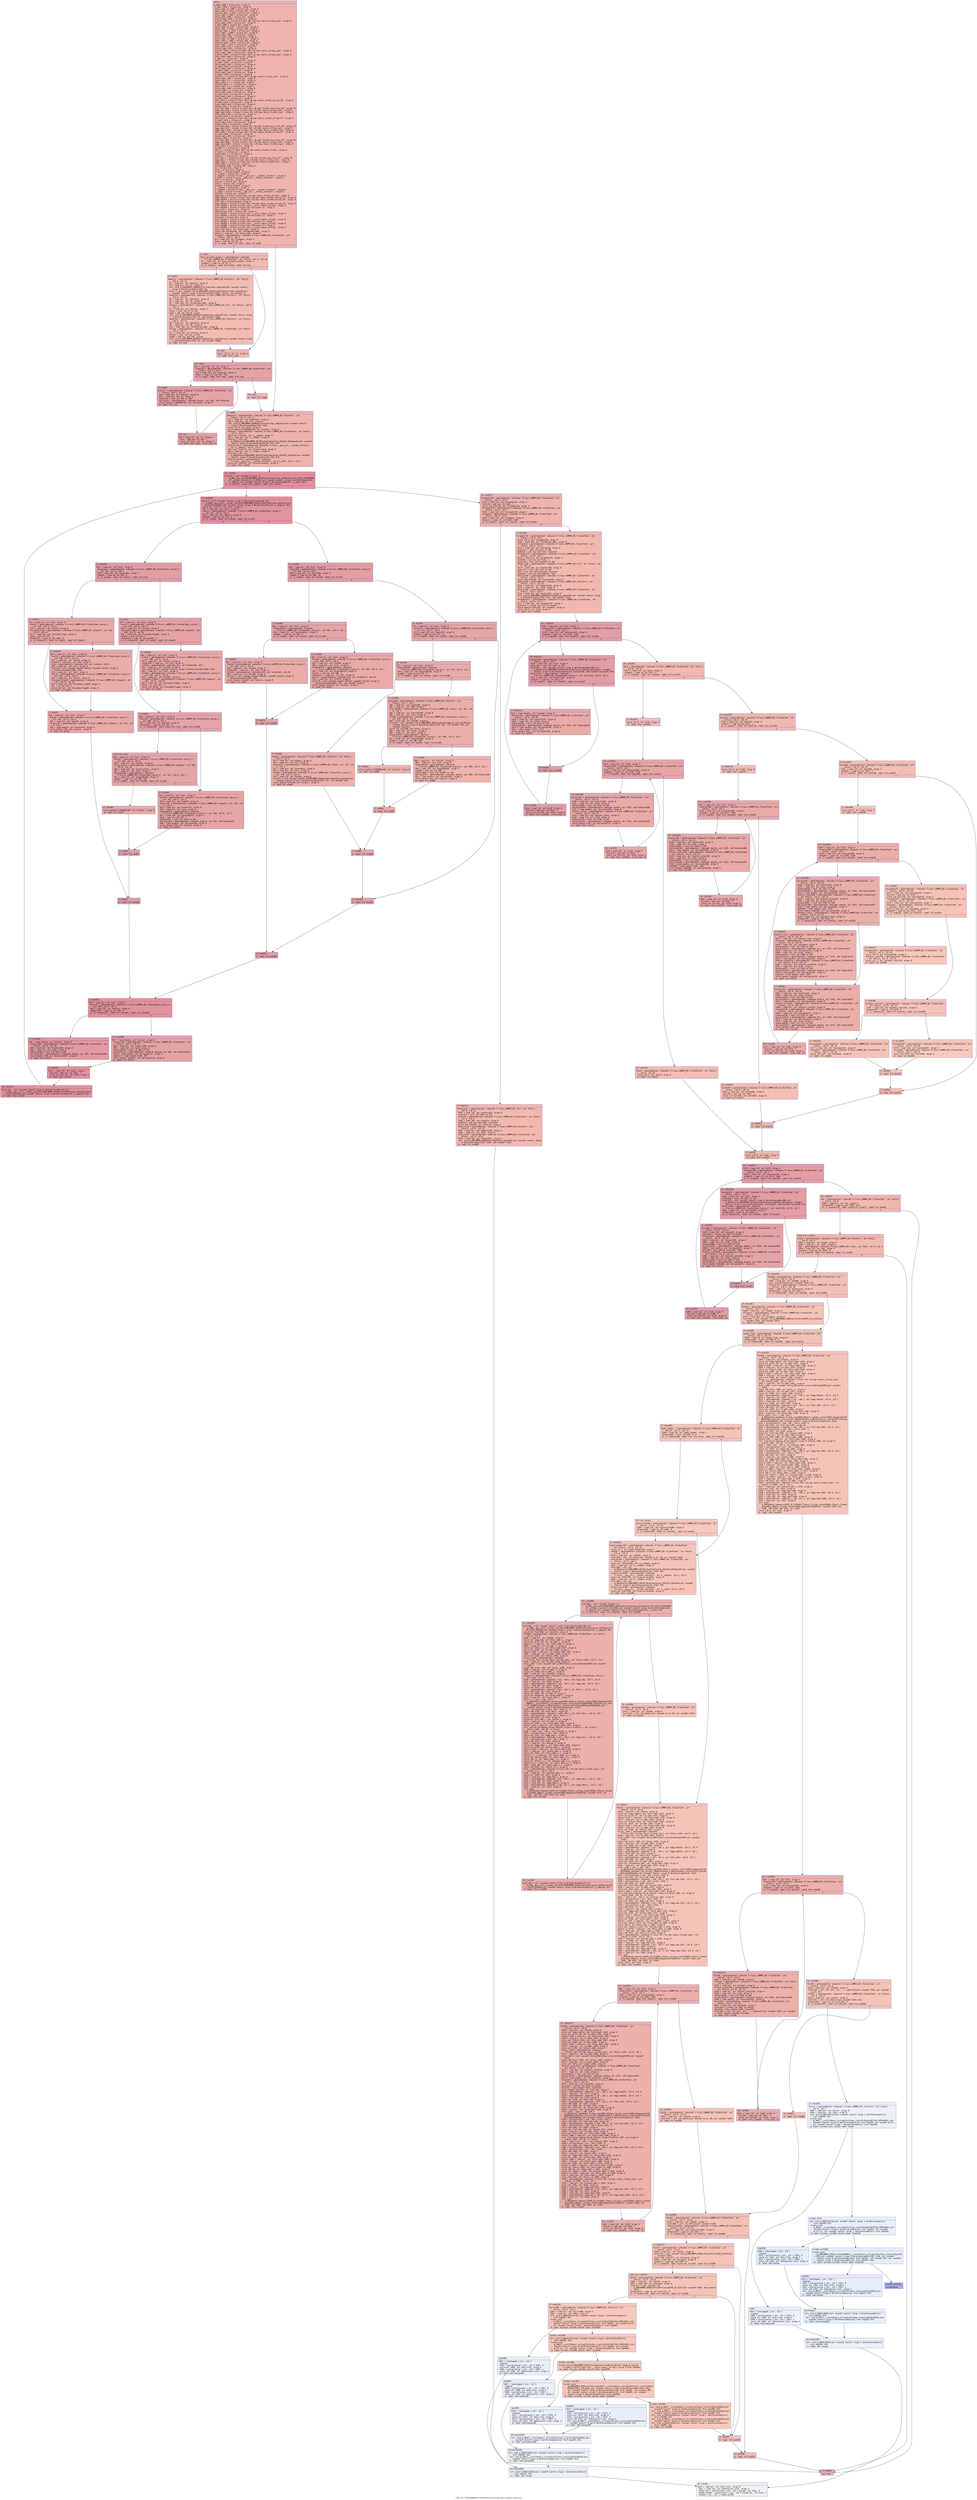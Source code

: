 digraph "CFG for '_ZN9LAMMPS_NS10FixAveTime13invoke_scalarEl' function" {
	label="CFG for '_ZN9LAMMPS_NS10FixAveTime13invoke_scalarEl' function";

	Node0x560f93b46bb0 [shape=record,color="#3d50c3ff", style=filled, fillcolor="#d6524470" fontname="Courier",label="{entry:\l|  %.addr.i500 = alloca ptr, align 8\l  %.addr.i499 = alloca ptr, align 8\l  %this.addr.i2.i490 = alloca ptr, align 8\l  %desc.addr.i.i491 = alloca i64, align 8\l  %values.addr.i.i492 = alloca ptr, align 8\l  %this.addr.i.i493 = alloca ptr, align 8\l  %this.addr.i494 = alloca ptr, align 8\l  %store.addr.i495 = alloca ptr, align 8\l  %retval.i487 = alloca %\"class.fmt::v9_lmp::basic_string_view\", align 8\l  %this.addr.i488 = alloca ptr, align 8\l  %.addr.i486 = alloca ptr, align 8\l  %this.addr.i2.i477 = alloca ptr, align 8\l  %desc.addr.i.i478 = alloca i64, align 8\l  %values.addr.i.i479 = alloca ptr, align 8\l  %this.addr.i.i480 = alloca ptr, align 8\l  %this.addr.i481 = alloca ptr, align 8\l  %store.addr.i482 = alloca ptr, align 8\l  %this.addr.i2.i468 = alloca ptr, align 8\l  %desc.addr.i.i469 = alloca i64, align 8\l  %values.addr.i.i470 = alloca ptr, align 8\l  %this.addr.i.i471 = alloca ptr, align 8\l  %this.addr.i472 = alloca ptr, align 8\l  %store.addr.i473 = alloca ptr, align 8\l  %retval.i465 = alloca %\"class.fmt::v9_lmp::basic_string_view\", align 8\l  %this.addr.i466 = alloca ptr, align 8\l  %retval.i462 = alloca %\"class.fmt::v9_lmp::basic_string_view\", align 8\l  %this.addr.i463 = alloca ptr, align 8\l  %.addr.i = alloca ptr, align 8\l  %this.addr.i457 = alloca ptr, align 8\l  %s.addr.i458 = alloca ptr, align 8\l  %this.addr.i452 = alloca ptr, align 8\l  %s.addr.i453 = alloca ptr, align 8\l  %this.addr.i447 = alloca ptr, align 8\l  %s.addr.i448 = alloca ptr, align 8\l  %this.addr.i443 = alloca ptr, align 8\l  %s.addr.i444 = alloca ptr, align 8\l  %retval.i = alloca %\"class.fmt::v9_lmp::basic_string_view\", align 8\l  %this.addr.i441 = alloca ptr, align 8\l  %this.addr.i2.i = alloca ptr, align 8\l  %desc.addr.i.i = alloca i64, align 8\l  %values.addr.i.i = alloca ptr, align 8\l  %this.addr.i.i = alloca ptr, align 8\l  %this.addr.i439 = alloca ptr, align 8\l  %store.addr.i = alloca ptr, align 8\l  %this.addr.i436 = alloca ptr, align 8\l  %s.addr.i437 = alloca ptr, align 8\l  %this.addr.i433 = alloca ptr, align 8\l  %s.addr.i434 = alloca ptr, align 8\l  %fmt.i424 = alloca %\"class.fmt::v9_lmp::basic_format_string.18\", align 8\l  %f.addr.i425 = alloca ptr, align 8\l  %args.addr.i426 = alloca ptr, align 8\l  %vargs.i427 = alloca ptr, align 8\l  %ref.tmp.i428 = alloca %\"class.fmt::v9_lmp::format_arg_store.29\", align 16\l  %agg.tmp.i429 = alloca %\"class.fmt::v9_lmp::basic_string_view\", align 8\l  %agg.tmp3.i430 = alloca %\"class.fmt::v9_lmp::basic_format_args\", align 8\l  %this.addr.i421 = alloca ptr, align 8\l  %s.addr.i422 = alloca ptr, align 8\l  %fmt.i412 = alloca %\"class.fmt::v9_lmp::basic_format_string.17\", align 8\l  %f.addr.i413 = alloca ptr, align 8\l  %args.addr.i414 = alloca ptr, align 8\l  %vargs.i415 = alloca ptr, align 8\l  %ref.tmp.i416 = alloca %\"class.fmt::v9_lmp::format_arg_store.28\", align 16\l  %agg.tmp.i417 = alloca %\"class.fmt::v9_lmp::basic_string_view\", align 8\l  %agg.tmp3.i418 = alloca %\"class.fmt::v9_lmp::basic_format_args\", align 8\l  %fmt.i403 = alloca %\"class.fmt::v9_lmp::basic_format_string.17\", align 8\l  %f.addr.i404 = alloca ptr, align 8\l  %args.addr.i405 = alloca ptr, align 8\l  %vargs.i406 = alloca ptr, align 8\l  %ref.tmp.i407 = alloca %\"class.fmt::v9_lmp::format_arg_store.28\", align 16\l  %agg.tmp.i408 = alloca %\"class.fmt::v9_lmp::basic_string_view\", align 8\l  %agg.tmp3.i409 = alloca %\"class.fmt::v9_lmp::basic_format_args\", align 8\l  %this.addr.i = alloca ptr, align 8\l  %s.addr.i = alloca ptr, align 8\l  %fmt.i = alloca %\"class.fmt::v9_lmp::basic_format_string\", align 8\l  %f.addr.i = alloca ptr, align 8\l  %args.addr.i = alloca ptr, align 8\l  %vargs.i = alloca ptr, align 8\l  %ref.tmp.i = alloca %\"class.fmt::v9_lmp::format_arg_store.27\", align 16\l  %agg.tmp.i = alloca %\"class.fmt::v9_lmp::basic_string_view\", align 8\l  %agg.tmp3.i = alloca %\"class.fmt::v9_lmp::basic_format_args\", align 8\l  %this.addr = alloca ptr, align 8\l  %ntimestep.addr = alloca i64, align 8\l  %i = alloca i32, align 4\l  %i10 = alloca i32, align 4\l  %scalar = alloca double, align 8\l  %__range1 = alloca ptr, align 8\l  %__begin1 = alloca %\"class.__gnu_cxx::__normal_iterator\", align 8\l  %__end1 = alloca %\"class.__gnu_cxx::__normal_iterator\", align 8\l  %val = alloca ptr, align 8\l  %varvec = alloca ptr, align 8\l  %nvec = alloca i32, align 4\l  %repeat = alloca double, align 8\l  %__range4 = alloca ptr, align 8\l  %__begin4 = alloca %\"class.__gnu_cxx::__normal_iterator\", align 8\l  %__end4 = alloca %\"class.__gnu_cxx::__normal_iterator\", align 8\l  %val303 = alloca ptr, align 8\l  %agg.tmp = alloca %\"class.fmt::v9_lmp::basic_format_string\", align 8\l  %agg.tmp313 = alloca %\"class.fmt::v9_lmp::basic_format_string.17\", align 8\l  %agg.tmp319 = alloca %\"class.fmt::v9_lmp::basic_format_string.18\", align 8\l  %ref.tmp = alloca double, align 8\l  %agg.tmp333 = alloca %\"class.fmt::v9_lmp::basic_format_string.17\", align 8\l  %ref.tmp355 = alloca %\"class.std::__cxx11::basic_string\", align 8\l  %ref.tmp356 = alloca %\"class.std::allocator.3\", align 1\l  %exn.slot = alloca ptr, align 8\l  %ehselector.slot = alloca i32, align 4\l  %ref.tmp357 = alloca %\"class.std::__cxx11::basic_string\", align 8\l  %ref.tmp358 = alloca %\"class.std::allocator.3\", align 1\l  %fileend = alloca i64, align 8\l  %ref.tmp381 = alloca %\"class.std::__cxx11::basic_string\", align 8\l  %ref.tmp382 = alloca %\"class.std::allocator.3\", align 1\l  %ref.tmp385 = alloca %\"class.std::__cxx11::basic_string\", align 8\l  %ref.tmp386 = alloca %\"class.std::allocator.3\", align 1\l  %ref.tmp389 = alloca %\"class.std::__cxx11::basic_string\", align 8\l  store ptr %this, ptr %this.addr, align 8\l  store i64 %ntimestep, ptr %ntimestep.addr, align 8\l  %this1 = load ptr, ptr %this.addr, align 8\l  %irepeat = getelementptr inbounds %\"class.LAMMPS_NS::FixAveTime\", ptr\l... %this1, i32 0, i32 5\l  %0 = load i32, ptr %irepeat, align 4\l  %cmp = icmp eq i32 %0, 0\l  br i1 %cmp, label %if.then, label %if.end8\l|{<s0>T|<s1>F}}"];
	Node0x560f93b46bb0:s0 -> Node0x560f93b4c7a0[tooltip="entry -> if.then\nProbability 37.50%" ];
	Node0x560f93b46bb0:s1 -> Node0x560f93b4c810[tooltip="entry -> if.end8\nProbability 62.50%" ];
	Node0x560f93b4c7a0 [shape=record,color="#3d50c3ff", style=filled, fillcolor="#de614d70" fontname="Courier",label="{if.then:\l|  %any_variable_length = getelementptr inbounds\l... %\"class.LAMMPS_NS::FixAveTime\", ptr %this1, i32 0, i32 10\l  %1 = load i32, ptr %any_variable_length, align 4\l  %tobool = icmp ne i32 %1, 0\l  br i1 %tobool, label %if.then2, label %if.end\l|{<s0>T|<s1>F}}"];
	Node0x560f93b4c7a0:s0 -> Node0x560f93b4cbb0[tooltip="if.then -> if.then2\nProbability 62.50%" ];
	Node0x560f93b4c7a0:s1 -> Node0x560f93b4cc00[tooltip="if.then -> if.end\nProbability 37.50%" ];
	Node0x560f93b4cbb0 [shape=record,color="#3d50c3ff", style=filled, fillcolor="#e1675170" fontname="Courier",label="{if.then2:\l|  %modify = getelementptr inbounds %\"class.LAMMPS_NS::Pointers\", ptr %this1,\l... i32 0, i32 12\l  %2 = load ptr, ptr %modify, align 8\l  %3 = load ptr, ptr %2, align 8\l  call void @_ZN9LAMMPS_NS6Modify17clearstep_computeEv(ptr noundef nonnull\l... align 8 dereferenceable(720) %3)\l  %call = call noundef i32 @_ZN9LAMMPS_NS10FixAveTime13column_lengthEi(ptr\l... noundef nonnull align 8 dereferenceable(944) %this1, i32 noundef 1)\l  %modify3 = getelementptr inbounds %\"class.LAMMPS_NS::Pointers\", ptr %this1,\l... i32 0, i32 12\l  %4 = load ptr, ptr %modify3, align 8\l  %5 = load ptr, ptr %4, align 8\l  %6 = load i64, ptr %ntimestep.addr, align 8\l  %nevery = getelementptr inbounds %\"class.LAMMPS_NS::Fix\", ptr %this1, i32 0,\l... i32 11\l  %7 = load i32, ptr %nevery, align 8\l  %conv = sext i32 %7 to i64\l  %add = add nsw i64 %6, %conv\l  call void @_ZN9LAMMPS_NS6Modify15addstep_computeEl(ptr noundef nonnull align\l... 8 dereferenceable(720) %5, i64 noundef %add)\l  %modify4 = getelementptr inbounds %\"class.LAMMPS_NS::Pointers\", ptr %this1,\l... i32 0, i32 12\l  %8 = load ptr, ptr %modify4, align 8\l  %9 = load ptr, ptr %8, align 8\l  %10 = load i64, ptr %ntimestep.addr, align 8\l  %nfreq = getelementptr inbounds %\"class.LAMMPS_NS::FixAveTime\", ptr %this1,\l... i32 0, i32 4\l  %11 = load i32, ptr %nfreq, align 8\l  %conv5 = sext i32 %11 to i64\l  %add6 = add nsw i64 %10, %conv5\l  call void @_ZN9LAMMPS_NS6Modify15addstep_computeEl(ptr noundef nonnull align\l... 8 dereferenceable(720) %9, i64 noundef %add6)\l  br label %if.end\l}"];
	Node0x560f93b4cbb0 -> Node0x560f93b4cc00[tooltip="if.then2 -> if.end\nProbability 100.00%" ];
	Node0x560f93b4cc00 [shape=record,color="#3d50c3ff", style=filled, fillcolor="#de614d70" fontname="Courier",label="{if.end:\l|  store i32 0, ptr %i, align 4\l  br label %for.cond\l}"];
	Node0x560f93b4cc00 -> Node0x560f93b4dfd0[tooltip="if.end -> for.cond\nProbability 100.00%" ];
	Node0x560f93b4dfd0 [shape=record,color="#3d50c3ff", style=filled, fillcolor="#c32e3170" fontname="Courier",label="{for.cond:\l|  %12 = load i32, ptr %i, align 4\l  %nvalues = getelementptr inbounds %\"class.LAMMPS_NS::FixAveTime\", ptr\l... %this1, i32 0, i32 2\l  %13 = load i32, ptr %nvalues, align 8\l  %cmp7 = icmp slt i32 %12, %13\l  br i1 %cmp7, label %for.body, label %for.end\l|{<s0>T|<s1>F}}"];
	Node0x560f93b4dfd0:s0 -> Node0x560f93b4e2e0[tooltip="for.cond -> for.body\nProbability 96.88%" ];
	Node0x560f93b4dfd0:s1 -> Node0x560f93b4e360[tooltip="for.cond -> for.end\nProbability 3.12%" ];
	Node0x560f93b4e2e0 [shape=record,color="#3d50c3ff", style=filled, fillcolor="#c32e3170" fontname="Courier",label="{for.body:\l|  %vector = getelementptr inbounds %\"class.LAMMPS_NS::FixAveTime\", ptr\l... %this1, i32 0, i32 32\l  %14 = load ptr, ptr %vector, align 8\l  %15 = load i32, ptr %i, align 4\l  %idxprom = sext i32 %15 to i64\l  %arrayidx = getelementptr inbounds double, ptr %14, i64 %idxprom\l  store double 0.000000e+00, ptr %arrayidx, align 8\l  br label %for.inc\l}"];
	Node0x560f93b4e2e0 -> Node0x560f93b4e860[tooltip="for.body -> for.inc\nProbability 100.00%" ];
	Node0x560f93b4e860 [shape=record,color="#3d50c3ff", style=filled, fillcolor="#c32e3170" fontname="Courier",label="{for.inc:\l|  %16 = load i32, ptr %i, align 4\l  %inc = add nsw i32 %16, 1\l  store i32 %inc, ptr %i, align 4\l  br label %for.cond, !llvm.loop !6\l}"];
	Node0x560f93b4e860 -> Node0x560f93b4dfd0[tooltip="for.inc -> for.cond\nProbability 100.00%" ];
	Node0x560f93b4e360 [shape=record,color="#3d50c3ff", style=filled, fillcolor="#de614d70" fontname="Courier",label="{for.end:\l|  br label %if.end8\l}"];
	Node0x560f93b4e360 -> Node0x560f93b4c810[tooltip="for.end -> if.end8\nProbability 100.00%" ];
	Node0x560f93b4c810 [shape=record,color="#3d50c3ff", style=filled, fillcolor="#d6524470" fontname="Courier",label="{if.end8:\l|  %modify9 = getelementptr inbounds %\"class.LAMMPS_NS::Pointers\", ptr\l... %this1, i32 0, i32 12\l  %17 = load ptr, ptr %modify9, align 8\l  %18 = load ptr, ptr %17, align 8\l  call void @_ZN9LAMMPS_NS6Modify17clearstep_computeEv(ptr noundef nonnull\l... align 8 dereferenceable(720) %18)\l  store i32 0, ptr %i10, align 4\l  store double 0.000000e+00, ptr %scalar, align 8\l  %values = getelementptr inbounds %\"class.LAMMPS_NS::FixAveTime\", ptr %this1,\l... i32 0, i32 1\l  store ptr %values, ptr %__range1, align 8\l  %19 = load ptr, ptr %__range1, align 8\l  %call11 = call ptr\l... @_ZNSt6vectorIN9LAMMPS_NS10FixAveTime7value_tESaIS2_EE5beginEv(ptr noundef\l... nonnull align 8 dereferenceable(24) %19) #13\l  %coerce.dive = getelementptr inbounds %\"class.__gnu_cxx::__normal_iterator\",\l... ptr %__begin1, i32 0, i32 0\l  store ptr %call11, ptr %coerce.dive, align 8\l  %20 = load ptr, ptr %__range1, align 8\l  %call12 = call ptr\l... @_ZNSt6vectorIN9LAMMPS_NS10FixAveTime7value_tESaIS2_EE3endEv(ptr noundef\l... nonnull align 8 dereferenceable(24) %20) #13\l  %coerce.dive13 = getelementptr inbounds\l... %\"class.__gnu_cxx::__normal_iterator\", ptr %__end1, i32 0, i32 0\l  store ptr %call12, ptr %coerce.dive13, align 8\l  br label %for.cond14\l}"];
	Node0x560f93b4c810 -> Node0x560f93b4f350[tooltip="if.end8 -> for.cond14\nProbability 100.00%" ];
	Node0x560f93b4f350 [shape=record,color="#b70d28ff", style=filled, fillcolor="#b70d2870" fontname="Courier",label="{for.cond14:\l|  %call15 = call noundef zeroext i1\l... @_ZN9__gnu_cxxneIPN9LAMMPS_NS10FixAveTime7value_tESt6vectorIS3_SaIS3_EEEEbRKNS\l..._17__normal_iteratorIT_T0_EESD_(ptr noundef nonnull align 8 dereferenceable(8)\l... %__begin1, ptr noundef nonnull align 8 dereferenceable(8) %__end1) #13\l  br i1 %call15, label %for.body16, label %for.end117\l|{<s0>T|<s1>F}}"];
	Node0x560f93b4f350:s0 -> Node0x560f93b4fcb0[tooltip="for.cond14 -> for.body16\nProbability 96.88%" ];
	Node0x560f93b4f350:s1 -> Node0x560f93b4fd30[tooltip="for.cond14 -> for.end117\nProbability 3.12%" ];
	Node0x560f93b4fcb0 [shape=record,color="#b70d28ff", style=filled, fillcolor="#b70d2870" fontname="Courier",label="{for.body16:\l|  %call17 = call noundef nonnull align 8 dereferenceable(88) ptr\l... @_ZNK9__gnu_cxx17__normal_iteratorIPN9LAMMPS_NS10FixAveTime7value_tESt6vectorI\l...S3_SaIS3_EEEdeEv(ptr noundef nonnull align 8 dereferenceable(8) %__begin1) #13\l  store ptr %call17, ptr %val, align 8\l  %21 = load ptr, ptr %val, align 8\l  %which = getelementptr inbounds %\"struct.LAMMPS_NS::FixAveTime::value_t\",\l... ptr %21, i32 0, i32 0\l  %22 = load i32, ptr %which, align 8\l  %cmp18 = icmp eq i32 %22, 8\l  br i1 %cmp18, label %if.then19, label %if.else57\l|{<s0>T|<s1>F}}"];
	Node0x560f93b4fcb0:s0 -> Node0x560f93b50280[tooltip="for.body16 -> if.then19\nProbability 50.00%" ];
	Node0x560f93b4fcb0:s1 -> Node0x560f93b50300[tooltip="for.body16 -> if.else57\nProbability 50.00%" ];
	Node0x560f93b50280 [shape=record,color="#3d50c3ff", style=filled, fillcolor="#be242e70" fontname="Courier",label="{if.then19:\l|  %23 = load ptr, ptr %val, align 8\l  %argindex = getelementptr inbounds %\"struct.LAMMPS_NS::FixAveTime::value_t\",\l... ptr %23, i32 0, i32 1\l  %24 = load i32, ptr %argindex, align 4\l  %cmp20 = icmp eq i32 %24, 0\l  br i1 %cmp20, label %if.then21, label %if.else\l|{<s0>T|<s1>F}}"];
	Node0x560f93b50280:s0 -> Node0x560f93b506d0[tooltip="if.then19 -> if.then21\nProbability 37.50%" ];
	Node0x560f93b50280:s1 -> Node0x560f93b50750[tooltip="if.then19 -> if.else\nProbability 62.50%" ];
	Node0x560f93b506d0 [shape=record,color="#3d50c3ff", style=filled, fillcolor="#ca3b3770" fontname="Courier",label="{if.then21:\l|  %25 = load ptr, ptr %val, align 8\l  %val22 = getelementptr inbounds %\"struct.LAMMPS_NS::FixAveTime::value_t\",\l... ptr %25, i32 0, i32 6\l  %26 = load ptr, ptr %val22, align 8\l  %invoked_flag = getelementptr inbounds %\"class.LAMMPS_NS::Compute\", ptr %26,\l... i32 0, i32 43\l  %27 = load i32, ptr %invoked_flag, align 4\l  %and = and i32 %27, 1\l  %tobool23 = icmp ne i32 %and, 0\l  br i1 %tobool23, label %if.end29, label %if.then24\l|{<s0>T|<s1>F}}"];
	Node0x560f93b506d0:s0 -> Node0x560f93b50d90[tooltip="if.then21 -> if.end29\nProbability 50.00%" ];
	Node0x560f93b506d0:s1 -> Node0x560f93b50e10[tooltip="if.then21 -> if.then24\nProbability 50.00%" ];
	Node0x560f93b50e10 [shape=record,color="#3d50c3ff", style=filled, fillcolor="#cc403a70" fontname="Courier",label="{if.then24:\l|  %28 = load ptr, ptr %val, align 8\l  %val25 = getelementptr inbounds %\"struct.LAMMPS_NS::FixAveTime::value_t\",\l... ptr %28, i32 0, i32 6\l  %29 = load ptr, ptr %val25, align 8\l  %vtable = load ptr, ptr %29, align 8\l  %vfn = getelementptr inbounds ptr, ptr %vtable, i64 6\l  %30 = load ptr, ptr %vfn, align 8\l  %call26 = call noundef double %30(ptr noundef nonnull align 8\l... dereferenceable(564) %29)\l  %31 = load ptr, ptr %val, align 8\l  %val27 = getelementptr inbounds %\"struct.LAMMPS_NS::FixAveTime::value_t\",\l... ptr %31, i32 0, i32 6\l  %32 = load ptr, ptr %val27, align 8\l  %invoked_flag28 = getelementptr inbounds %\"class.LAMMPS_NS::Compute\", ptr\l... %32, i32 0, i32 43\l  %33 = load i32, ptr %invoked_flag28, align 4\l  %or = or i32 %33, 1\l  store i32 %or, ptr %invoked_flag28, align 4\l  br label %if.end29\l}"];
	Node0x560f93b50e10 -> Node0x560f93b50d90[tooltip="if.then24 -> if.end29\nProbability 100.00%" ];
	Node0x560f93b50d90 [shape=record,color="#3d50c3ff", style=filled, fillcolor="#ca3b3770" fontname="Courier",label="{if.end29:\l|  %34 = load ptr, ptr %val, align 8\l  %val30 = getelementptr inbounds %\"struct.LAMMPS_NS::FixAveTime::value_t\",\l... ptr %34, i32 0, i32 6\l  %35 = load ptr, ptr %val30, align 8\l  %scalar31 = getelementptr inbounds %\"class.LAMMPS_NS::Compute\", ptr %35, i32\l... 0, i32 5\l  %36 = load double, ptr %scalar31, align 8\l  store double %36, ptr %scalar, align 8\l  br label %if.end56\l}"];
	Node0x560f93b50d90 -> Node0x560f93b51d00[tooltip="if.end29 -> if.end56\nProbability 100.00%" ];
	Node0x560f93b50750 [shape=record,color="#3d50c3ff", style=filled, fillcolor="#c32e3170" fontname="Courier",label="{if.else:\l|  %37 = load ptr, ptr %val, align 8\l  %val32 = getelementptr inbounds %\"struct.LAMMPS_NS::FixAveTime::value_t\",\l... ptr %37, i32 0, i32 6\l  %38 = load ptr, ptr %val32, align 8\l  %invoked_flag33 = getelementptr inbounds %\"class.LAMMPS_NS::Compute\", ptr\l... %38, i32 0, i32 43\l  %39 = load i32, ptr %invoked_flag33, align 4\l  %and34 = and i32 %39, 2\l  %tobool35 = icmp ne i32 %and34, 0\l  br i1 %tobool35, label %if.end43, label %if.then36\l|{<s0>T|<s1>F}}"];
	Node0x560f93b50750:s0 -> Node0x560f93b52240[tooltip="if.else -> if.end43\nProbability 50.00%" ];
	Node0x560f93b50750:s1 -> Node0x560f93b522c0[tooltip="if.else -> if.then36\nProbability 50.00%" ];
	Node0x560f93b522c0 [shape=record,color="#3d50c3ff", style=filled, fillcolor="#ca3b3770" fontname="Courier",label="{if.then36:\l|  %40 = load ptr, ptr %val, align 8\l  %val37 = getelementptr inbounds %\"struct.LAMMPS_NS::FixAveTime::value_t\",\l... ptr %40, i32 0, i32 6\l  %41 = load ptr, ptr %val37, align 8\l  %vtable38 = load ptr, ptr %41, align 8\l  %vfn39 = getelementptr inbounds ptr, ptr %vtable38, i64 7\l  %42 = load ptr, ptr %vfn39, align 8\l  call void %42(ptr noundef nonnull align 8 dereferenceable(564) %41)\l  %43 = load ptr, ptr %val, align 8\l  %val40 = getelementptr inbounds %\"struct.LAMMPS_NS::FixAveTime::value_t\",\l... ptr %43, i32 0, i32 6\l  %44 = load ptr, ptr %val40, align 8\l  %invoked_flag41 = getelementptr inbounds %\"class.LAMMPS_NS::Compute\", ptr\l... %44, i32 0, i32 43\l  %45 = load i32, ptr %invoked_flag41, align 4\l  %or42 = or i32 %45, 2\l  store i32 %or42, ptr %invoked_flag41, align 4\l  br label %if.end43\l}"];
	Node0x560f93b522c0 -> Node0x560f93b52240[tooltip="if.then36 -> if.end43\nProbability 100.00%" ];
	Node0x560f93b52240 [shape=record,color="#3d50c3ff", style=filled, fillcolor="#c32e3170" fontname="Courier",label="{if.end43:\l|  %46 = load ptr, ptr %val, align 8\l  %varlen = getelementptr inbounds %\"struct.LAMMPS_NS::FixAveTime::value_t\",\l... ptr %46, i32 0, i32 2\l  %47 = load i32, ptr %varlen, align 8\l  %tobool44 = icmp ne i32 %47, 0\l  br i1 %tobool44, label %land.lhs.true, label %if.else49\l|{<s0>T|<s1>F}}"];
	Node0x560f93b52240:s0 -> Node0x560f93b4ba40[tooltip="if.end43 -> land.lhs.true\nProbability 62.50%" ];
	Node0x560f93b52240:s1 -> Node0x560f93b4bac0[tooltip="if.end43 -> if.else49\nProbability 37.50%" ];
	Node0x560f93b4ba40 [shape=record,color="#3d50c3ff", style=filled, fillcolor="#c5333470" fontname="Courier",label="{land.lhs.true:\l|  %48 = load ptr, ptr %val, align 8\l  %val45 = getelementptr inbounds %\"struct.LAMMPS_NS::FixAveTime::value_t\",\l... ptr %48, i32 0, i32 6\l  %49 = load ptr, ptr %val45, align 8\l  %size_vector = getelementptr inbounds %\"class.LAMMPS_NS::Compute\", ptr %49,\l... i32 0, i32 15\l  %50 = load i32, ptr %size_vector, align 4\l  %51 = load ptr, ptr %val, align 8\l  %argindex46 = getelementptr inbounds\l... %\"struct.LAMMPS_NS::FixAveTime::value_t\", ptr %51, i32 0, i32 1\l  %52 = load i32, ptr %argindex46, align 4\l  %cmp47 = icmp slt i32 %50, %52\l  br i1 %cmp47, label %if.then48, label %if.else49\l|{<s0>T|<s1>F}}"];
	Node0x560f93b4ba40:s0 -> Node0x560f93b54c40[tooltip="land.lhs.true -> if.then48\nProbability 50.00%" ];
	Node0x560f93b4ba40:s1 -> Node0x560f93b4bac0[tooltip="land.lhs.true -> if.else49\nProbability 50.00%" ];
	Node0x560f93b54c40 [shape=record,color="#3d50c3ff", style=filled, fillcolor="#cc403a70" fontname="Courier",label="{if.then48:\l|  store double 0.000000e+00, ptr %scalar, align 8\l  br label %if.end55\l}"];
	Node0x560f93b54c40 -> Node0x560f93b54e10[tooltip="if.then48 -> if.end55\nProbability 100.00%" ];
	Node0x560f93b4bac0 [shape=record,color="#3d50c3ff", style=filled, fillcolor="#c5333470" fontname="Courier",label="{if.else49:\l|  %53 = load ptr, ptr %val, align 8\l  %val50 = getelementptr inbounds %\"struct.LAMMPS_NS::FixAveTime::value_t\",\l... ptr %53, i32 0, i32 6\l  %54 = load ptr, ptr %val50, align 8\l  %vector51 = getelementptr inbounds %\"class.LAMMPS_NS::Compute\", ptr %54, i32\l... 0, i32 6\l  %55 = load ptr, ptr %vector51, align 8\l  %56 = load ptr, ptr %val, align 8\l  %argindex52 = getelementptr inbounds\l... %\"struct.LAMMPS_NS::FixAveTime::value_t\", ptr %56, i32 0, i32 1\l  %57 = load i32, ptr %argindex52, align 4\l  %sub = sub nsw i32 %57, 1\l  %idxprom53 = sext i32 %sub to i64\l  %arrayidx54 = getelementptr inbounds double, ptr %55, i64 %idxprom53\l  %58 = load double, ptr %arrayidx54, align 8\l  store double %58, ptr %scalar, align 8\l  br label %if.end55\l}"];
	Node0x560f93b4bac0 -> Node0x560f93b54e10[tooltip="if.else49 -> if.end55\nProbability 100.00%" ];
	Node0x560f93b54e10 [shape=record,color="#3d50c3ff", style=filled, fillcolor="#c32e3170" fontname="Courier",label="{if.end55:\l|  br label %if.end56\l}"];
	Node0x560f93b54e10 -> Node0x560f93b51d00[tooltip="if.end55 -> if.end56\nProbability 100.00%" ];
	Node0x560f93b51d00 [shape=record,color="#3d50c3ff", style=filled, fillcolor="#be242e70" fontname="Courier",label="{if.end56:\l|  br label %if.end102\l}"];
	Node0x560f93b51d00 -> Node0x560f93b55860[tooltip="if.end56 -> if.end102\nProbability 100.00%" ];
	Node0x560f93b50300 [shape=record,color="#3d50c3ff", style=filled, fillcolor="#be242e70" fontname="Courier",label="{if.else57:\l|  %59 = load ptr, ptr %val, align 8\l  %which58 = getelementptr inbounds %\"struct.LAMMPS_NS::FixAveTime::value_t\",\l... ptr %59, i32 0, i32 0\l  %60 = load i32, ptr %which58, align 8\l  %cmp59 = icmp eq i32 %60, 16\l  br i1 %cmp59, label %if.then60, label %if.else76\l|{<s0>T|<s1>F}}"];
	Node0x560f93b50300:s0 -> Node0x560f93b55be0[tooltip="if.else57 -> if.then60\nProbability 50.00%" ];
	Node0x560f93b50300:s1 -> Node0x560f93b55c60[tooltip="if.else57 -> if.else76\nProbability 50.00%" ];
	Node0x560f93b55be0 [shape=record,color="#3d50c3ff", style=filled, fillcolor="#c5333470" fontname="Courier",label="{if.then60:\l|  %61 = load ptr, ptr %val, align 8\l  %argindex61 = getelementptr inbounds\l... %\"struct.LAMMPS_NS::FixAveTime::value_t\", ptr %61, i32 0, i32 1\l  %62 = load i32, ptr %argindex61, align 4\l  %cmp62 = icmp eq i32 %62, 0\l  br i1 %cmp62, label %if.then63, label %if.else68\l|{<s0>T|<s1>F}}"];
	Node0x560f93b55be0:s0 -> Node0x560f93b56030[tooltip="if.then60 -> if.then63\nProbability 37.50%" ];
	Node0x560f93b55be0:s1 -> Node0x560f93b560b0[tooltip="if.then60 -> if.else68\nProbability 62.50%" ];
	Node0x560f93b56030 [shape=record,color="#3d50c3ff", style=filled, fillcolor="#cc403a70" fontname="Courier",label="{if.then63:\l|  %63 = load ptr, ptr %val, align 8\l  %val64 = getelementptr inbounds %\"struct.LAMMPS_NS::FixAveTime::value_t\",\l... ptr %63, i32 0, i32 6\l  %64 = load ptr, ptr %val64, align 8\l  %vtable65 = load ptr, ptr %64, align 8\l  %vfn66 = getelementptr inbounds ptr, ptr %vtable65, i64 82\l  %65 = load ptr, ptr %vfn66, align 8\l  %call67 = call noundef double %65(ptr noundef nonnull align 8\l... dereferenceable(656) %64)\l  store double %call67, ptr %scalar, align 8\l  br label %if.end75\l}"];
	Node0x560f93b56030 -> Node0x560f93b56790[tooltip="if.then63 -> if.end75\nProbability 100.00%" ];
	Node0x560f93b560b0 [shape=record,color="#3d50c3ff", style=filled, fillcolor="#ca3b3770" fontname="Courier",label="{if.else68:\l|  %66 = load ptr, ptr %val, align 8\l  %val69 = getelementptr inbounds %\"struct.LAMMPS_NS::FixAveTime::value_t\",\l... ptr %66, i32 0, i32 6\l  %67 = load ptr, ptr %val69, align 8\l  %68 = load ptr, ptr %val, align 8\l  %argindex70 = getelementptr inbounds\l... %\"struct.LAMMPS_NS::FixAveTime::value_t\", ptr %68, i32 0, i32 1\l  %69 = load i32, ptr %argindex70, align 4\l  %sub71 = sub nsw i32 %69, 1\l  %vtable72 = load ptr, ptr %67, align 8\l  %vfn73 = getelementptr inbounds ptr, ptr %vtable72, i64 83\l  %70 = load ptr, ptr %vfn73, align 8\l  %call74 = call noundef double %70(ptr noundef nonnull align 8\l... dereferenceable(656) %67, i32 noundef %sub71)\l  store double %call74, ptr %scalar, align 8\l  br label %if.end75\l}"];
	Node0x560f93b560b0 -> Node0x560f93b56790[tooltip="if.else68 -> if.end75\nProbability 100.00%" ];
	Node0x560f93b56790 [shape=record,color="#3d50c3ff", style=filled, fillcolor="#c5333470" fontname="Courier",label="{if.end75:\l|  br label %if.end101\l}"];
	Node0x560f93b56790 -> Node0x560f93b57180[tooltip="if.end75 -> if.end101\nProbability 100.00%" ];
	Node0x560f93b55c60 [shape=record,color="#3d50c3ff", style=filled, fillcolor="#c5333470" fontname="Courier",label="{if.else76:\l|  %71 = load ptr, ptr %val, align 8\l  %which77 = getelementptr inbounds %\"struct.LAMMPS_NS::FixAveTime::value_t\",\l... ptr %71, i32 0, i32 0\l  %72 = load i32, ptr %which77, align 8\l  %cmp78 = icmp eq i32 %72, 32\l  br i1 %cmp78, label %if.then79, label %if.end100\l|{<s0>T|<s1>F}}"];
	Node0x560f93b55c60:s0 -> Node0x560f93b574e0[tooltip="if.else76 -> if.then79\nProbability 50.00%" ];
	Node0x560f93b55c60:s1 -> Node0x560f93b57560[tooltip="if.else76 -> if.end100\nProbability 50.00%" ];
	Node0x560f93b574e0 [shape=record,color="#3d50c3ff", style=filled, fillcolor="#cc403a70" fontname="Courier",label="{if.then79:\l|  %73 = load ptr, ptr %val, align 8\l  %argindex80 = getelementptr inbounds\l... %\"struct.LAMMPS_NS::FixAveTime::value_t\", ptr %73, i32 0, i32 1\l  %74 = load i32, ptr %argindex80, align 4\l  %cmp81 = icmp eq i32 %74, 0\l  br i1 %cmp81, label %if.then82, label %if.else85\l|{<s0>T|<s1>F}}"];
	Node0x560f93b574e0:s0 -> Node0x560f93b57930[tooltip="if.then79 -> if.then82\nProbability 37.50%" ];
	Node0x560f93b574e0:s1 -> Node0x560f93b579b0[tooltip="if.then79 -> if.else85\nProbability 62.50%" ];
	Node0x560f93b57930 [shape=record,color="#3d50c3ff", style=filled, fillcolor="#d24b4070" fontname="Courier",label="{if.then82:\l|  %input = getelementptr inbounds %\"class.LAMMPS_NS::Pointers\", ptr %this1,\l... i32 0, i32 5\l  %75 = load ptr, ptr %input, align 8\l  %76 = load ptr, ptr %75, align 8\l  %variable = getelementptr inbounds %\"class.LAMMPS_NS::Input\", ptr %76, i32\l... 0, i32 3\l  %77 = load ptr, ptr %variable, align 8\l  %78 = load ptr, ptr %val, align 8\l  %val83 = getelementptr inbounds %\"struct.LAMMPS_NS::FixAveTime::value_t\",\l... ptr %78, i32 0, i32 6\l  %79 = load i32, ptr %val83, align 8\l  %call84 = call noundef double @_ZN9LAMMPS_NS8Variable13compute_equalEi(ptr\l... noundef nonnull align 8 dereferenceable(376) %77, i32 noundef %79)\l  store double %call84, ptr %scalar, align 8\l  br label %if.end99\l}"];
	Node0x560f93b57930 -> Node0x560f93b58340[tooltip="if.then82 -> if.end99\nProbability 100.00%" ];
	Node0x560f93b579b0 [shape=record,color="#3d50c3ff", style=filled, fillcolor="#d0473d70" fontname="Courier",label="{if.else85:\l|  %input86 = getelementptr inbounds %\"class.LAMMPS_NS::Pointers\", ptr\l... %this1, i32 0, i32 5\l  %80 = load ptr, ptr %input86, align 8\l  %81 = load ptr, ptr %80, align 8\l  %variable87 = getelementptr inbounds %\"class.LAMMPS_NS::Input\", ptr %81, i32\l... 0, i32 3\l  %82 = load ptr, ptr %variable87, align 8\l  %83 = load ptr, ptr %val, align 8\l  %val88 = getelementptr inbounds %\"struct.LAMMPS_NS::FixAveTime::value_t\",\l... ptr %83, i32 0, i32 6\l  %84 = load i32, ptr %val88, align 8\l  %call89 = call noundef i32 @_ZN9LAMMPS_NS8Variable14compute_vectorEiPPd(ptr\l... noundef nonnull align 8 dereferenceable(376) %82, i32 noundef %84, ptr\l... noundef %varvec)\l  store i32 %call89, ptr %nvec, align 4\l  %85 = load i32, ptr %nvec, align 4\l  %86 = load ptr, ptr %val, align 8\l  %argindex90 = getelementptr inbounds\l... %\"struct.LAMMPS_NS::FixAveTime::value_t\", ptr %86, i32 0, i32 1\l  %87 = load i32, ptr %argindex90, align 4\l  %cmp91 = icmp slt i32 %85, %87\l  br i1 %cmp91, label %if.then92, label %if.else93\l|{<s0>T|<s1>F}}"];
	Node0x560f93b579b0:s0 -> Node0x560f93b58da0[tooltip="if.else85 -> if.then92\nProbability 50.00%" ];
	Node0x560f93b579b0:s1 -> Node0x560f93b58e20[tooltip="if.else85 -> if.else93\nProbability 50.00%" ];
	Node0x560f93b58da0 [shape=record,color="#3d50c3ff", style=filled, fillcolor="#d6524470" fontname="Courier",label="{if.then92:\l|  store double 0.000000e+00, ptr %scalar, align 8\l  br label %if.end98\l}"];
	Node0x560f93b58da0 -> Node0x560f93b59050[tooltip="if.then92 -> if.end98\nProbability 100.00%" ];
	Node0x560f93b58e20 [shape=record,color="#3d50c3ff", style=filled, fillcolor="#d6524470" fontname="Courier",label="{if.else93:\l|  %88 = load ptr, ptr %varvec, align 8\l  %89 = load ptr, ptr %val, align 8\l  %argindex94 = getelementptr inbounds\l... %\"struct.LAMMPS_NS::FixAveTime::value_t\", ptr %89, i32 0, i32 1\l  %90 = load i32, ptr %argindex94, align 4\l  %sub95 = sub nsw i32 %90, 1\l  %idxprom96 = sext i32 %sub95 to i64\l  %arrayidx97 = getelementptr inbounds double, ptr %88, i64 %idxprom96\l  %91 = load double, ptr %arrayidx97, align 8\l  store double %91, ptr %scalar, align 8\l  br label %if.end98\l}"];
	Node0x560f93b58e20 -> Node0x560f93b59050[tooltip="if.else93 -> if.end98\nProbability 100.00%" ];
	Node0x560f93b59050 [shape=record,color="#3d50c3ff", style=filled, fillcolor="#d0473d70" fontname="Courier",label="{if.end98:\l|  br label %if.end99\l}"];
	Node0x560f93b59050 -> Node0x560f93b58340[tooltip="if.end98 -> if.end99\nProbability 100.00%" ];
	Node0x560f93b58340 [shape=record,color="#3d50c3ff", style=filled, fillcolor="#cc403a70" fontname="Courier",label="{if.end99:\l|  br label %if.end100\l}"];
	Node0x560f93b58340 -> Node0x560f93b57560[tooltip="if.end99 -> if.end100\nProbability 100.00%" ];
	Node0x560f93b57560 [shape=record,color="#3d50c3ff", style=filled, fillcolor="#c5333470" fontname="Courier",label="{if.end100:\l|  br label %if.end101\l}"];
	Node0x560f93b57560 -> Node0x560f93b57180[tooltip="if.end100 -> if.end101\nProbability 100.00%" ];
	Node0x560f93b57180 [shape=record,color="#3d50c3ff", style=filled, fillcolor="#be242e70" fontname="Courier",label="{if.end101:\l|  br label %if.end102\l}"];
	Node0x560f93b57180 -> Node0x560f93b55860[tooltip="if.end101 -> if.end102\nProbability 100.00%" ];
	Node0x560f93b55860 [shape=record,color="#b70d28ff", style=filled, fillcolor="#b70d2870" fontname="Courier",label="{if.end102:\l|  %92 = load ptr, ptr %val, align 8\l  %offcol = getelementptr inbounds %\"struct.LAMMPS_NS::FixAveTime::value_t\",\l... ptr %92, i32 0, i32 3\l  %93 = load i32, ptr %offcol, align 4\l  %tobool103 = icmp ne i32 %93, 0\l  br i1 %tobool103, label %if.then104, label %if.else108\l|{<s0>T|<s1>F}}"];
	Node0x560f93b55860:s0 -> Node0x560f93b59bc0[tooltip="if.end102 -> if.then104\nProbability 62.50%" ];
	Node0x560f93b55860:s1 -> Node0x560f93b59c40[tooltip="if.end102 -> if.else108\nProbability 37.50%" ];
	Node0x560f93b59bc0 [shape=record,color="#b70d28ff", style=filled, fillcolor="#bb1b2c70" fontname="Courier",label="{if.then104:\l|  %94 = load double, ptr %scalar, align 8\l  %vector105 = getelementptr inbounds %\"class.LAMMPS_NS::FixAveTime\", ptr\l... %this1, i32 0, i32 32\l  %95 = load ptr, ptr %vector105, align 8\l  %96 = load i32, ptr %i10, align 4\l  %idxprom106 = sext i32 %96 to i64\l  %arrayidx107 = getelementptr inbounds double, ptr %95, i64 %idxprom106\l  store double %94, ptr %arrayidx107, align 8\l  br label %if.end113\l}"];
	Node0x560f93b59bc0 -> Node0x560f93b4b400[tooltip="if.then104 -> if.end113\nProbability 100.00%" ];
	Node0x560f93b59c40 [shape=record,color="#3d50c3ff", style=filled, fillcolor="#c32e3170" fontname="Courier",label="{if.else108:\l|  %97 = load double, ptr %scalar, align 8\l  %vector109 = getelementptr inbounds %\"class.LAMMPS_NS::FixAveTime\", ptr\l... %this1, i32 0, i32 32\l  %98 = load ptr, ptr %vector109, align 8\l  %99 = load i32, ptr %i10, align 4\l  %idxprom110 = sext i32 %99 to i64\l  %arrayidx111 = getelementptr inbounds double, ptr %98, i64 %idxprom110\l  %100 = load double, ptr %arrayidx111, align 8\l  %add112 = fadd double %100, %97\l  store double %add112, ptr %arrayidx111, align 8\l  br label %if.end113\l}"];
	Node0x560f93b59c40 -> Node0x560f93b4b400[tooltip="if.else108 -> if.end113\nProbability 100.00%" ];
	Node0x560f93b4b400 [shape=record,color="#b70d28ff", style=filled, fillcolor="#b70d2870" fontname="Courier",label="{if.end113:\l|  %101 = load i32, ptr %i10, align 4\l  %inc114 = add nsw i32 %101, 1\l  store i32 %inc114, ptr %i10, align 4\l  br label %for.inc115\l}"];
	Node0x560f93b4b400 -> Node0x560f93b5b2e0[tooltip="if.end113 -> for.inc115\nProbability 100.00%" ];
	Node0x560f93b5b2e0 [shape=record,color="#b70d28ff", style=filled, fillcolor="#b70d2870" fontname="Courier",label="{for.inc115:\l|  %call116 = call noundef nonnull align 8 dereferenceable(8) ptr\l... @_ZN9__gnu_cxx17__normal_iteratorIPN9LAMMPS_NS10FixAveTime7value_tESt6vectorIS\l...3_SaIS3_EEEppEv(ptr noundef nonnull align 8 dereferenceable(8) %__begin1) #13\l  br label %for.cond14\l}"];
	Node0x560f93b5b2e0 -> Node0x560f93b4f350[tooltip="for.inc115 -> for.cond14\nProbability 100.00%" ];
	Node0x560f93b4fd30 [shape=record,color="#3d50c3ff", style=filled, fillcolor="#d6524470" fontname="Courier",label="{for.end117:\l|  %irepeat118 = getelementptr inbounds %\"class.LAMMPS_NS::FixAveTime\", ptr\l... %this1, i32 0, i32 5\l  %102 = load i32, ptr %irepeat118, align 4\l  %inc119 = add nsw i32 %102, 1\l  store i32 %inc119, ptr %irepeat118, align 4\l  %irepeat120 = getelementptr inbounds %\"class.LAMMPS_NS::FixAveTime\", ptr\l... %this1, i32 0, i32 5\l  %103 = load i32, ptr %irepeat120, align 4\l  %nrepeat = getelementptr inbounds %\"class.LAMMPS_NS::FixAveTime\", ptr\l... %this1, i32 0, i32 3\l  %104 = load i32, ptr %nrepeat, align 4\l  %cmp121 = icmp slt i32 %103, %104\l  br i1 %cmp121, label %if.then122, label %if.end128\l|{<s0>T|<s1>F}}"];
	Node0x560f93b4fd30:s0 -> Node0x560f93b5bc20[tooltip="for.end117 -> if.then122\nProbability 50.00%" ];
	Node0x560f93b4fd30:s1 -> Node0x560f93b5bca0[tooltip="for.end117 -> if.end128\nProbability 50.00%" ];
	Node0x560f93b5bc20 [shape=record,color="#3d50c3ff", style=filled, fillcolor="#dc5d4a70" fontname="Courier",label="{if.then122:\l|  %nevery123 = getelementptr inbounds %\"class.LAMMPS_NS::Fix\", ptr %this1,\l... i32 0, i32 11\l  %105 = load i32, ptr %nevery123, align 8\l  %conv124 = sext i32 %105 to i64\l  %nvalid = getelementptr inbounds %\"class.LAMMPS_NS::FixAveTime\", ptr %this1,\l... i32 0, i32 6\l  %106 = load i64, ptr %nvalid, align 8\l  %add125 = add nsw i64 %106, %conv124\l  store i64 %add125, ptr %nvalid, align 8\l  %modify126 = getelementptr inbounds %\"class.LAMMPS_NS::Pointers\", ptr\l... %this1, i32 0, i32 12\l  %107 = load ptr, ptr %modify126, align 8\l  %108 = load ptr, ptr %107, align 8\l  %nvalid127 = getelementptr inbounds %\"class.LAMMPS_NS::FixAveTime\", ptr\l... %this1, i32 0, i32 6\l  %109 = load i64, ptr %nvalid127, align 8\l  call void @_ZN9LAMMPS_NS6Modify15addstep_computeEl(ptr noundef nonnull align\l... 8 dereferenceable(720) %108, i64 noundef %109)\l  br label %if.end401\l}"];
	Node0x560f93b5bc20 -> Node0x560f93b5c6f0[tooltip="if.then122 -> if.end401\nProbability 100.00%" ];
	Node0x560f93b5bca0 [shape=record,color="#3d50c3ff", style=filled, fillcolor="#dc5d4a70" fontname="Courier",label="{if.end128:\l|  %irepeat129 = getelementptr inbounds %\"class.LAMMPS_NS::FixAveTime\", ptr\l... %this1, i32 0, i32 5\l  store i32 0, ptr %irepeat129, align 4\l  %110 = load i64, ptr %ntimestep.addr, align 8\l  %nfreq130 = getelementptr inbounds %\"class.LAMMPS_NS::FixAveTime\", ptr\l... %this1, i32 0, i32 4\l  %111 = load i32, ptr %nfreq130, align 8\l  %conv131 = sext i32 %111 to i64\l  %add132 = add nsw i64 %110, %conv131\l  %nrepeat133 = getelementptr inbounds %\"class.LAMMPS_NS::FixAveTime\", ptr\l... %this1, i32 0, i32 3\l  %112 = load i32, ptr %nrepeat133, align 4\l  %sub134 = sub nsw i32 %112, 1\l  %conv135 = sext i32 %sub134 to i64\l  %nevery136 = getelementptr inbounds %\"class.LAMMPS_NS::Fix\", ptr %this1, i32\l... 0, i32 11\l  %113 = load i32, ptr %nevery136, align 8\l  %conv137 = sext i32 %113 to i64\l  %mul = mul nsw i64 %conv135, %conv137\l  %sub138 = sub nsw i64 %add132, %mul\l  %nvalid139 = getelementptr inbounds %\"class.LAMMPS_NS::FixAveTime\", ptr\l... %this1, i32 0, i32 6\l  store i64 %sub138, ptr %nvalid139, align 8\l  %modify140 = getelementptr inbounds %\"class.LAMMPS_NS::Pointers\", ptr\l... %this1, i32 0, i32 12\l  %114 = load ptr, ptr %modify140, align 8\l  %115 = load ptr, ptr %114, align 8\l  %nvalid141 = getelementptr inbounds %\"class.LAMMPS_NS::FixAveTime\", ptr\l... %this1, i32 0, i32 6\l  %116 = load i64, ptr %nvalid141, align 8\l  call void @_ZN9LAMMPS_NS6Modify15addstep_computeEl(ptr noundef nonnull align\l... 8 dereferenceable(720) %115, i64 noundef %116)\l  %nrepeat142 = getelementptr inbounds %\"class.LAMMPS_NS::FixAveTime\", ptr\l... %this1, i32 0, i32 3\l  %117 = load i32, ptr %nrepeat142, align 4\l  %conv143 = sitofp i32 %117 to double\l  store double %conv143, ptr %repeat, align 8\l  store i32 0, ptr %i10, align 4\l  br label %for.cond144\l}"];
	Node0x560f93b5bca0 -> Node0x560f93b5dba0[tooltip="if.end128 -> for.cond144\nProbability 100.00%" ];
	Node0x560f93b5dba0 [shape=record,color="#3d50c3ff", style=filled, fillcolor="#be242e70" fontname="Courier",label="{for.cond144:\l|  %118 = load i32, ptr %i10, align 4\l  %nvalues145 = getelementptr inbounds %\"class.LAMMPS_NS::FixAveTime\", ptr\l... %this1, i32 0, i32 2\l  %119 = load i32, ptr %nvalues145, align 8\l  %cmp146 = icmp slt i32 %118, %119\l  br i1 %cmp146, label %for.body147, label %for.end160\l|{<s0>T|<s1>F}}"];
	Node0x560f93b5dba0:s0 -> Node0x560f93b5df10[tooltip="for.cond144 -> for.body147\nProbability 96.88%" ];
	Node0x560f93b5dba0:s1 -> Node0x560f93b5df90[tooltip="for.cond144 -> for.end160\nProbability 3.12%" ];
	Node0x560f93b5df10 [shape=record,color="#3d50c3ff", style=filled, fillcolor="#be242e70" fontname="Courier",label="{for.body147:\l|  %values148 = getelementptr inbounds %\"class.LAMMPS_NS::FixAveTime\", ptr\l... %this1, i32 0, i32 1\l  %120 = load i32, ptr %i10, align 4\l  %conv149 = sext i32 %120 to i64\l  %call150 = call noundef nonnull align 8 dereferenceable(88) ptr\l... @_ZNSt6vectorIN9LAMMPS_NS10FixAveTime7value_tESaIS2_EEixEm(ptr noundef\l... nonnull align 8 dereferenceable(24) %values148, i64 noundef %conv149) #13\l  %offcol151 = getelementptr inbounds\l... %\"struct.LAMMPS_NS::FixAveTime::value_t\", ptr %call150, i32 0, i32 3\l  %121 = load i32, ptr %offcol151, align 4\l  %cmp152 = icmp eq i32 %121, 0\l  br i1 %cmp152, label %if.then153, label %if.end157\l|{<s0>T|<s1>F}}"];
	Node0x560f93b5df10:s0 -> Node0x560f93b5e2c0[tooltip="for.body147 -> if.then153\nProbability 37.50%" ];
	Node0x560f93b5df10:s1 -> Node0x560f93b5e6b0[tooltip="for.body147 -> if.end157\nProbability 62.50%" ];
	Node0x560f93b5e2c0 [shape=record,color="#3d50c3ff", style=filled, fillcolor="#ca3b3770" fontname="Courier",label="{if.then153:\l|  %122 = load double, ptr %repeat, align 8\l  %vector154 = getelementptr inbounds %\"class.LAMMPS_NS::FixAveTime\", ptr\l... %this1, i32 0, i32 32\l  %123 = load ptr, ptr %vector154, align 8\l  %124 = load i32, ptr %i10, align 4\l  %idxprom155 = sext i32 %124 to i64\l  %arrayidx156 = getelementptr inbounds double, ptr %123, i64 %idxprom155\l  %125 = load double, ptr %arrayidx156, align 8\l  %div = fdiv double %125, %122\l  store double %div, ptr %arrayidx156, align 8\l  br label %if.end157\l}"];
	Node0x560f93b5e2c0 -> Node0x560f93b5e6b0[tooltip="if.then153 -> if.end157\nProbability 100.00%" ];
	Node0x560f93b5e6b0 [shape=record,color="#3d50c3ff", style=filled, fillcolor="#be242e70" fontname="Courier",label="{if.end157:\l|  br label %for.inc158\l}"];
	Node0x560f93b5e6b0 -> Node0x560f93b5ee00[tooltip="if.end157 -> for.inc158\nProbability 100.00%" ];
	Node0x560f93b5ee00 [shape=record,color="#3d50c3ff", style=filled, fillcolor="#be242e70" fontname="Courier",label="{for.inc158:\l|  %126 = load i32, ptr %i10, align 4\l  %inc159 = add nsw i32 %126, 1\l  store i32 %inc159, ptr %i10, align 4\l  br label %for.cond144, !llvm.loop !8\l}"];
	Node0x560f93b5ee00 -> Node0x560f93b5dba0[tooltip="for.inc158 -> for.cond144\nProbability 100.00%" ];
	Node0x560f93b5df90 [shape=record,color="#3d50c3ff", style=filled, fillcolor="#dc5d4a70" fontname="Courier",label="{for.end160:\l|  %ave = getelementptr inbounds %\"class.LAMMPS_NS::FixAveTime\", ptr %this1,\l... i32 0, i32 15\l  %127 = load i32, ptr %ave, align 4\l  %cmp161 = icmp eq i32 %127, 0\l  br i1 %cmp161, label %if.then162, label %if.else175\l|{<s0>T|<s1>F}}"];
	Node0x560f93b5df90:s0 -> Node0x560f93b5f410[tooltip="for.end160 -> if.then162\nProbability 37.50%" ];
	Node0x560f93b5df90:s1 -> Node0x560f93b5f490[tooltip="for.end160 -> if.else175\nProbability 62.50%" ];
	Node0x560f93b5f410 [shape=record,color="#3d50c3ff", style=filled, fillcolor="#e36c5570" fontname="Courier",label="{if.then162:\l|  store i32 0, ptr %i10, align 4\l  br label %for.cond163\l}"];
	Node0x560f93b5f410 -> Node0x560f93b5f660[tooltip="if.then162 -> for.cond163\nProbability 100.00%" ];
	Node0x560f93b5f660 [shape=record,color="#3d50c3ff", style=filled, fillcolor="#c5333470" fontname="Courier",label="{for.cond163:\l|  %128 = load i32, ptr %i10, align 4\l  %nvalues164 = getelementptr inbounds %\"class.LAMMPS_NS::FixAveTime\", ptr\l... %this1, i32 0, i32 2\l  %129 = load i32, ptr %nvalues164, align 8\l  %cmp165 = icmp slt i32 %128, %129\l  br i1 %cmp165, label %for.body166, label %for.end174\l|{<s0>T|<s1>F}}"];
	Node0x560f93b5f660:s0 -> Node0x560f93b5f9f0[tooltip="for.cond163 -> for.body166\nProbability 96.88%" ];
	Node0x560f93b5f660:s1 -> Node0x560f93b5fa70[tooltip="for.cond163 -> for.end174\nProbability 3.12%" ];
	Node0x560f93b5f9f0 [shape=record,color="#3d50c3ff", style=filled, fillcolor="#ca3b3770" fontname="Courier",label="{for.body166:\l|  %vector167 = getelementptr inbounds %\"class.LAMMPS_NS::FixAveTime\", ptr\l... %this1, i32 0, i32 32\l  %130 = load ptr, ptr %vector167, align 8\l  %131 = load i32, ptr %i10, align 4\l  %idxprom168 = sext i32 %131 to i64\l  %arrayidx169 = getelementptr inbounds double, ptr %130, i64 %idxprom168\l  %132 = load double, ptr %arrayidx169, align 8\l  %vector_total = getelementptr inbounds %\"class.LAMMPS_NS::FixAveTime\", ptr\l... %this1, i32 0, i32 33\l  %133 = load ptr, ptr %vector_total, align 8\l  %134 = load i32, ptr %i10, align 4\l  %idxprom170 = sext i32 %134 to i64\l  %arrayidx171 = getelementptr inbounds double, ptr %133, i64 %idxprom170\l  store double %132, ptr %arrayidx171, align 8\l  br label %for.inc172\l}"];
	Node0x560f93b5f9f0 -> Node0x560f93b60380[tooltip="for.body166 -> for.inc172\nProbability 100.00%" ];
	Node0x560f93b60380 [shape=record,color="#3d50c3ff", style=filled, fillcolor="#ca3b3770" fontname="Courier",label="{for.inc172:\l|  %135 = load i32, ptr %i10, align 4\l  %inc173 = add nsw i32 %135, 1\l  store i32 %inc173, ptr %i10, align 4\l  br label %for.cond163, !llvm.loop !9\l}"];
	Node0x560f93b60380 -> Node0x560f93b5f660[tooltip="for.inc172 -> for.cond163\nProbability 100.00%" ];
	Node0x560f93b5fa70 [shape=record,color="#3d50c3ff", style=filled, fillcolor="#e36c5570" fontname="Courier",label="{for.end174:\l|  %norm = getelementptr inbounds %\"class.LAMMPS_NS::FixAveTime\", ptr %this1,\l... i32 0, i32 29\l  store i32 1, ptr %norm, align 8\l  br label %if.end252\l}"];
	Node0x560f93b5fa70 -> Node0x560f93b60980[tooltip="for.end174 -> if.end252\nProbability 100.00%" ];
	Node0x560f93b5f490 [shape=record,color="#3d50c3ff", style=filled, fillcolor="#de614d70" fontname="Courier",label="{if.else175:\l|  %ave176 = getelementptr inbounds %\"class.LAMMPS_NS::FixAveTime\", ptr\l... %this1, i32 0, i32 15\l  %136 = load i32, ptr %ave176, align 4\l  %cmp177 = icmp eq i32 %136, 1\l  br i1 %cmp177, label %if.then178, label %if.else195\l|{<s0>T|<s1>F}}"];
	Node0x560f93b5f490:s0 -> Node0x560f93b60c80[tooltip="if.else175 -> if.then178\nProbability 50.00%" ];
	Node0x560f93b5f490:s1 -> Node0x560f93b60d00[tooltip="if.else175 -> if.else195\nProbability 50.00%" ];
	Node0x560f93b60c80 [shape=record,color="#3d50c3ff", style=filled, fillcolor="#e36c5570" fontname="Courier",label="{if.then178:\l|  store i32 0, ptr %i10, align 4\l  br label %for.cond179\l}"];
	Node0x560f93b60c80 -> Node0x560f93b60ed0[tooltip="if.then178 -> for.cond179\nProbability 100.00%" ];
	Node0x560f93b60ed0 [shape=record,color="#3d50c3ff", style=filled, fillcolor="#ca3b3770" fontname="Courier",label="{for.cond179:\l|  %137 = load i32, ptr %i10, align 4\l  %nvalues180 = getelementptr inbounds %\"class.LAMMPS_NS::FixAveTime\", ptr\l... %this1, i32 0, i32 2\l  %138 = load i32, ptr %nvalues180, align 8\l  %cmp181 = icmp slt i32 %137, %138\l  br i1 %cmp181, label %for.body182, label %for.end192\l|{<s0>T|<s1>F}}"];
	Node0x560f93b60ed0:s0 -> Node0x560f93b61260[tooltip="for.cond179 -> for.body182\nProbability 96.88%" ];
	Node0x560f93b60ed0:s1 -> Node0x560f93b612e0[tooltip="for.cond179 -> for.end192\nProbability 3.12%" ];
	Node0x560f93b61260 [shape=record,color="#3d50c3ff", style=filled, fillcolor="#ca3b3770" fontname="Courier",label="{for.body182:\l|  %vector183 = getelementptr inbounds %\"class.LAMMPS_NS::FixAveTime\", ptr\l... %this1, i32 0, i32 32\l  %139 = load ptr, ptr %vector183, align 8\l  %140 = load i32, ptr %i10, align 4\l  %idxprom184 = sext i32 %140 to i64\l  %arrayidx185 = getelementptr inbounds double, ptr %139, i64 %idxprom184\l  %141 = load double, ptr %arrayidx185, align 8\l  %vector_total186 = getelementptr inbounds %\"class.LAMMPS_NS::FixAveTime\",\l... ptr %this1, i32 0, i32 33\l  %142 = load ptr, ptr %vector_total186, align 8\l  %143 = load i32, ptr %i10, align 4\l  %idxprom187 = sext i32 %143 to i64\l  %arrayidx188 = getelementptr inbounds double, ptr %142, i64 %idxprom187\l  %144 = load double, ptr %arrayidx188, align 8\l  %add189 = fadd double %144, %141\l  store double %add189, ptr %arrayidx188, align 8\l  br label %for.inc190\l}"];
	Node0x560f93b61260 -> Node0x560f93b61d20[tooltip="for.body182 -> for.inc190\nProbability 100.00%" ];
	Node0x560f93b61d20 [shape=record,color="#3d50c3ff", style=filled, fillcolor="#ca3b3770" fontname="Courier",label="{for.inc190:\l|  %145 = load i32, ptr %i10, align 4\l  %inc191 = add nsw i32 %145, 1\l  store i32 %inc191, ptr %i10, align 4\l  br label %for.cond179, !llvm.loop !10\l}"];
	Node0x560f93b61d20 -> Node0x560f93b60ed0[tooltip="for.inc190 -> for.cond179\nProbability 100.00%" ];
	Node0x560f93b612e0 [shape=record,color="#3d50c3ff", style=filled, fillcolor="#e36c5570" fontname="Courier",label="{for.end192:\l|  %norm193 = getelementptr inbounds %\"class.LAMMPS_NS::FixAveTime\", ptr\l... %this1, i32 0, i32 29\l  %146 = load i32, ptr %norm193, align 8\l  %inc194 = add nsw i32 %146, 1\l  store i32 %inc194, ptr %norm193, align 8\l  br label %if.end251\l}"];
	Node0x560f93b612e0 -> Node0x560f93b62450[tooltip="for.end192 -> if.end251\nProbability 100.00%" ];
	Node0x560f93b60d00 [shape=record,color="#3d50c3ff", style=filled, fillcolor="#e36c5570" fontname="Courier",label="{if.else195:\l|  %ave196 = getelementptr inbounds %\"class.LAMMPS_NS::FixAveTime\", ptr\l... %this1, i32 0, i32 15\l  %147 = load i32, ptr %ave196, align 4\l  %cmp197 = icmp eq i32 %147, 2\l  br i1 %cmp197, label %if.then198, label %if.end250\l|{<s0>T|<s1>F}}"];
	Node0x560f93b60d00:s0 -> Node0x560f93b62750[tooltip="if.else195 -> if.then198\nProbability 50.00%" ];
	Node0x560f93b60d00:s1 -> Node0x560f93b627d0[tooltip="if.else195 -> if.end250\nProbability 50.00%" ];
	Node0x560f93b62750 [shape=record,color="#3d50c3ff", style=filled, fillcolor="#e8765c70" fontname="Courier",label="{if.then198:\l|  store i32 0, ptr %i10, align 4\l  br label %for.cond199\l}"];
	Node0x560f93b62750 -> Node0x560f93b629a0[tooltip="if.then198 -> for.cond199\nProbability 100.00%" ];
	Node0x560f93b629a0 [shape=record,color="#3d50c3ff", style=filled, fillcolor="#d0473d70" fontname="Courier",label="{for.cond199:\l|  %148 = load i32, ptr %i10, align 4\l  %nvalues200 = getelementptr inbounds %\"class.LAMMPS_NS::FixAveTime\", ptr\l... %this1, i32 0, i32 2\l  %149 = load i32, ptr %nvalues200, align 8\l  %cmp201 = icmp slt i32 %148, %149\l  br i1 %cmp201, label %for.body202, label %for.end232\l|{<s0>T|<s1>F}}"];
	Node0x560f93b629a0:s0 -> Node0x560f93b62d30[tooltip="for.cond199 -> for.body202\nProbability 96.88%" ];
	Node0x560f93b629a0:s1 -> Node0x560f93b62db0[tooltip="for.cond199 -> for.end232\nProbability 3.12%" ];
	Node0x560f93b62d30 [shape=record,color="#3d50c3ff", style=filled, fillcolor="#d0473d70" fontname="Courier",label="{for.body202:\l|  %vector203 = getelementptr inbounds %\"class.LAMMPS_NS::FixAveTime\", ptr\l... %this1, i32 0, i32 32\l  %150 = load ptr, ptr %vector203, align 8\l  %151 = load i32, ptr %i10, align 4\l  %idxprom204 = sext i32 %151 to i64\l  %arrayidx205 = getelementptr inbounds double, ptr %150, i64 %idxprom204\l  %152 = load double, ptr %arrayidx205, align 8\l  %vector_total206 = getelementptr inbounds %\"class.LAMMPS_NS::FixAveTime\",\l... ptr %this1, i32 0, i32 33\l  %153 = load ptr, ptr %vector_total206, align 8\l  %154 = load i32, ptr %i10, align 4\l  %idxprom207 = sext i32 %154 to i64\l  %arrayidx208 = getelementptr inbounds double, ptr %153, i64 %idxprom207\l  %155 = load double, ptr %arrayidx208, align 8\l  %add209 = fadd double %155, %152\l  store double %add209, ptr %arrayidx208, align 8\l  %window_limit = getelementptr inbounds %\"class.LAMMPS_NS::FixAveTime\", ptr\l... %this1, i32 0, i32 31\l  %156 = load i32, ptr %window_limit, align 8\l  %tobool210 = icmp ne i32 %156, 0\l  br i1 %tobool210, label %if.then211, label %if.end220\l|{<s0>T|<s1>F}}"];
	Node0x560f93b62d30:s0 -> Node0x560f93b63a20[tooltip="for.body202 -> if.then211\nProbability 62.50%" ];
	Node0x560f93b62d30:s1 -> Node0x560f93b63aa0[tooltip="for.body202 -> if.end220\nProbability 37.50%" ];
	Node0x560f93b63a20 [shape=record,color="#3d50c3ff", style=filled, fillcolor="#d24b4070" fontname="Courier",label="{if.then211:\l|  %vector_list = getelementptr inbounds %\"class.LAMMPS_NS::FixAveTime\", ptr\l... %this1, i32 0, i32 34\l  %157 = load ptr, ptr %vector_list, align 8\l  %iwindow = getelementptr inbounds %\"class.LAMMPS_NS::FixAveTime\", ptr\l... %this1, i32 0, i32 30\l  %158 = load i32, ptr %iwindow, align 4\l  %idxprom212 = sext i32 %158 to i64\l  %arrayidx213 = getelementptr inbounds ptr, ptr %157, i64 %idxprom212\l  %159 = load ptr, ptr %arrayidx213, align 8\l  %160 = load i32, ptr %i10, align 4\l  %idxprom214 = sext i32 %160 to i64\l  %arrayidx215 = getelementptr inbounds double, ptr %159, i64 %idxprom214\l  %161 = load double, ptr %arrayidx215, align 8\l  %vector_total216 = getelementptr inbounds %\"class.LAMMPS_NS::FixAveTime\",\l... ptr %this1, i32 0, i32 33\l  %162 = load ptr, ptr %vector_total216, align 8\l  %163 = load i32, ptr %i10, align 4\l  %idxprom217 = sext i32 %163 to i64\l  %arrayidx218 = getelementptr inbounds double, ptr %162, i64 %idxprom217\l  %164 = load double, ptr %arrayidx218, align 8\l  %sub219 = fsub double %164, %161\l  store double %sub219, ptr %arrayidx218, align 8\l  br label %if.end220\l}"];
	Node0x560f93b63a20 -> Node0x560f93b63aa0[tooltip="if.then211 -> if.end220\nProbability 100.00%" ];
	Node0x560f93b63aa0 [shape=record,color="#3d50c3ff", style=filled, fillcolor="#d0473d70" fontname="Courier",label="{if.end220:\l|  %vector221 = getelementptr inbounds %\"class.LAMMPS_NS::FixAveTime\", ptr\l... %this1, i32 0, i32 32\l  %165 = load ptr, ptr %vector221, align 8\l  %166 = load i32, ptr %i10, align 4\l  %idxprom222 = sext i32 %166 to i64\l  %arrayidx223 = getelementptr inbounds double, ptr %165, i64 %idxprom222\l  %167 = load double, ptr %arrayidx223, align 8\l  %vector_list224 = getelementptr inbounds %\"class.LAMMPS_NS::FixAveTime\", ptr\l... %this1, i32 0, i32 34\l  %168 = load ptr, ptr %vector_list224, align 8\l  %iwindow225 = getelementptr inbounds %\"class.LAMMPS_NS::FixAveTime\", ptr\l... %this1, i32 0, i32 30\l  %169 = load i32, ptr %iwindow225, align 4\l  %idxprom226 = sext i32 %169 to i64\l  %arrayidx227 = getelementptr inbounds ptr, ptr %168, i64 %idxprom226\l  %170 = load ptr, ptr %arrayidx227, align 8\l  %171 = load i32, ptr %i10, align 4\l  %idxprom228 = sext i32 %171 to i64\l  %arrayidx229 = getelementptr inbounds double, ptr %170, i64 %idxprom228\l  store double %167, ptr %arrayidx229, align 8\l  br label %for.inc230\l}"];
	Node0x560f93b63aa0 -> Node0x560f93b53f40[tooltip="if.end220 -> for.inc230\nProbability 100.00%" ];
	Node0x560f93b53f40 [shape=record,color="#3d50c3ff", style=filled, fillcolor="#d0473d70" fontname="Courier",label="{for.inc230:\l|  %172 = load i32, ptr %i10, align 4\l  %inc231 = add nsw i32 %172, 1\l  store i32 %inc231, ptr %i10, align 4\l  br label %for.cond199, !llvm.loop !11\l}"];
	Node0x560f93b53f40 -> Node0x560f93b629a0[tooltip="for.inc230 -> for.cond199\nProbability 100.00%" ];
	Node0x560f93b62db0 [shape=record,color="#3d50c3ff", style=filled, fillcolor="#e8765c70" fontname="Courier",label="{for.end232:\l|  %iwindow233 = getelementptr inbounds %\"class.LAMMPS_NS::FixAveTime\", ptr\l... %this1, i32 0, i32 30\l  %173 = load i32, ptr %iwindow233, align 4\l  %inc234 = add nsw i32 %173, 1\l  store i32 %inc234, ptr %iwindow233, align 4\l  %iwindow235 = getelementptr inbounds %\"class.LAMMPS_NS::FixAveTime\", ptr\l... %this1, i32 0, i32 30\l  %174 = load i32, ptr %iwindow235, align 4\l  %nwindow = getelementptr inbounds %\"class.LAMMPS_NS::FixAveTime\", ptr\l... %this1, i32 0, i32 16\l  %175 = load i32, ptr %nwindow, align 8\l  %cmp236 = icmp eq i32 %174, %175\l  br i1 %cmp236, label %if.then237, label %if.end240\l|{<s0>T|<s1>F}}"];
	Node0x560f93b62db0:s0 -> Node0x560f93b676a0[tooltip="for.end232 -> if.then237\nProbability 50.00%" ];
	Node0x560f93b62db0:s1 -> Node0x560f93b67720[tooltip="for.end232 -> if.end240\nProbability 50.00%" ];
	Node0x560f93b676a0 [shape=record,color="#3d50c3ff", style=filled, fillcolor="#ec7f6370" fontname="Courier",label="{if.then237:\l|  %iwindow238 = getelementptr inbounds %\"class.LAMMPS_NS::FixAveTime\", ptr\l... %this1, i32 0, i32 30\l  store i32 0, ptr %iwindow238, align 4\l  %window_limit239 = getelementptr inbounds %\"class.LAMMPS_NS::FixAveTime\",\l... ptr %this1, i32 0, i32 31\l  store i32 1, ptr %window_limit239, align 8\l  br label %if.end240\l}"];
	Node0x560f93b676a0 -> Node0x560f93b67720[tooltip="if.then237 -> if.end240\nProbability 100.00%" ];
	Node0x560f93b67720 [shape=record,color="#3d50c3ff", style=filled, fillcolor="#e8765c70" fontname="Courier",label="{if.end240:\l|  %window_limit241 = getelementptr inbounds %\"class.LAMMPS_NS::FixAveTime\",\l... ptr %this1, i32 0, i32 31\l  %176 = load i32, ptr %window_limit241, align 8\l  %tobool242 = icmp ne i32 %176, 0\l  br i1 %tobool242, label %if.then243, label %if.else246\l|{<s0>T|<s1>F}}"];
	Node0x560f93b67720:s0 -> Node0x560f93b67e10[tooltip="if.end240 -> if.then243\nProbability 62.50%" ];
	Node0x560f93b67720:s1 -> Node0x560f93b67e90[tooltip="if.end240 -> if.else246\nProbability 37.50%" ];
	Node0x560f93b67e10 [shape=record,color="#3d50c3ff", style=filled, fillcolor="#e97a5f70" fontname="Courier",label="{if.then243:\l|  %nwindow244 = getelementptr inbounds %\"class.LAMMPS_NS::FixAveTime\", ptr\l... %this1, i32 0, i32 16\l  %177 = load i32, ptr %nwindow244, align 8\l  %norm245 = getelementptr inbounds %\"class.LAMMPS_NS::FixAveTime\", ptr\l... %this1, i32 0, i32 29\l  store i32 %177, ptr %norm245, align 8\l  br label %if.end249\l}"];
	Node0x560f93b67e10 -> Node0x560f93b682b0[tooltip="if.then243 -> if.end249\nProbability 100.00%" ];
	Node0x560f93b67e90 [shape=record,color="#3d50c3ff", style=filled, fillcolor="#ed836670" fontname="Courier",label="{if.else246:\l|  %iwindow247 = getelementptr inbounds %\"class.LAMMPS_NS::FixAveTime\", ptr\l... %this1, i32 0, i32 30\l  %178 = load i32, ptr %iwindow247, align 4\l  %norm248 = getelementptr inbounds %\"class.LAMMPS_NS::FixAveTime\", ptr\l... %this1, i32 0, i32 29\l  store i32 %178, ptr %norm248, align 8\l  br label %if.end249\l}"];
	Node0x560f93b67e90 -> Node0x560f93b682b0[tooltip="if.else246 -> if.end249\nProbability 100.00%" ];
	Node0x560f93b682b0 [shape=record,color="#3d50c3ff", style=filled, fillcolor="#e8765c70" fontname="Courier",label="{if.end249:\l|  br label %if.end250\l}"];
	Node0x560f93b682b0 -> Node0x560f93b627d0[tooltip="if.end249 -> if.end250\nProbability 100.00%" ];
	Node0x560f93b627d0 [shape=record,color="#3d50c3ff", style=filled, fillcolor="#e36c5570" fontname="Courier",label="{if.end250:\l|  br label %if.end251\l}"];
	Node0x560f93b627d0 -> Node0x560f93b62450[tooltip="if.end250 -> if.end251\nProbability 100.00%" ];
	Node0x560f93b62450 [shape=record,color="#3d50c3ff", style=filled, fillcolor="#de614d70" fontname="Courier",label="{if.end251:\l|  br label %if.end252\l}"];
	Node0x560f93b62450 -> Node0x560f93b60980[tooltip="if.end251 -> if.end252\nProbability 100.00%" ];
	Node0x560f93b60980 [shape=record,color="#3d50c3ff", style=filled, fillcolor="#dc5d4a70" fontname="Courier",label="{if.end252:\l|  store i32 0, ptr %i10, align 4\l  br label %for.cond253\l}"];
	Node0x560f93b60980 -> Node0x560f93b688f0[tooltip="if.end252 -> for.cond253\nProbability 100.00%" ];
	Node0x560f93b688f0 [shape=record,color="#3d50c3ff", style=filled, fillcolor="#be242e70" fontname="Courier",label="{for.cond253:\l|  %179 = load i32, ptr %i10, align 4\l  %nvalues254 = getelementptr inbounds %\"class.LAMMPS_NS::FixAveTime\", ptr\l... %this1, i32 0, i32 2\l  %180 = load i32, ptr %nvalues254, align 8\l  %cmp255 = icmp slt i32 %179, %180\l  br i1 %cmp255, label %for.body256, label %for.end275\l|{<s0>T|<s1>F}}"];
	Node0x560f93b688f0:s0 -> Node0x560f93b68c80[tooltip="for.cond253 -> for.body256\nProbability 96.88%" ];
	Node0x560f93b688f0:s1 -> Node0x560f93b68d00[tooltip="for.cond253 -> for.end275\nProbability 3.12%" ];
	Node0x560f93b68c80 [shape=record,color="#3d50c3ff", style=filled, fillcolor="#be242e70" fontname="Courier",label="{for.body256:\l|  %values257 = getelementptr inbounds %\"class.LAMMPS_NS::FixAveTime\", ptr\l... %this1, i32 0, i32 1\l  %181 = load i32, ptr %i10, align 4\l  %conv258 = sext i32 %181 to i64\l  %call259 = call noundef nonnull align 8 dereferenceable(88) ptr\l... @_ZNSt6vectorIN9LAMMPS_NS10FixAveTime7value_tESaIS2_EEixEm(ptr noundef\l... nonnull align 8 dereferenceable(24) %values257, i64 noundef %conv258) #13\l  %offcol260 = getelementptr inbounds\l... %\"struct.LAMMPS_NS::FixAveTime::value_t\", ptr %call259, i32 0, i32 3\l  %182 = load i32, ptr %offcol260, align 4\l  %tobool261 = icmp ne i32 %182, 0\l  br i1 %tobool261, label %if.then262, label %if.end272\l|{<s0>T|<s1>F}}"];
	Node0x560f93b68c80:s0 -> Node0x560f93b69030[tooltip="for.body256 -> if.then262\nProbability 62.50%" ];
	Node0x560f93b68c80:s1 -> Node0x560f93b69450[tooltip="for.body256 -> if.end272\nProbability 37.50%" ];
	Node0x560f93b69030 [shape=record,color="#3d50c3ff", style=filled, fillcolor="#c32e3170" fontname="Courier",label="{if.then262:\l|  %norm263 = getelementptr inbounds %\"class.LAMMPS_NS::FixAveTime\", ptr\l... %this1, i32 0, i32 29\l  %183 = load i32, ptr %norm263, align 8\l  %conv264 = sitofp i32 %183 to double\l  %vector265 = getelementptr inbounds %\"class.LAMMPS_NS::FixAveTime\", ptr\l... %this1, i32 0, i32 32\l  %184 = load ptr, ptr %vector265, align 8\l  %185 = load i32, ptr %i10, align 4\l  %idxprom266 = sext i32 %185 to i64\l  %arrayidx267 = getelementptr inbounds double, ptr %184, i64 %idxprom266\l  %186 = load double, ptr %arrayidx267, align 8\l  %mul268 = fmul double %conv264, %186\l  %vector_total269 = getelementptr inbounds %\"class.LAMMPS_NS::FixAveTime\",\l... ptr %this1, i32 0, i32 33\l  %187 = load ptr, ptr %vector_total269, align 8\l  %188 = load i32, ptr %i10, align 4\l  %idxprom270 = sext i32 %188 to i64\l  %arrayidx271 = getelementptr inbounds double, ptr %187, i64 %idxprom270\l  store double %mul268, ptr %arrayidx271, align 8\l  br label %if.end272\l}"];
	Node0x560f93b69030 -> Node0x560f93b69450[tooltip="if.then262 -> if.end272\nProbability 100.00%" ];
	Node0x560f93b69450 [shape=record,color="#3d50c3ff", style=filled, fillcolor="#be242e70" fontname="Courier",label="{if.end272:\l|  br label %for.inc273\l}"];
	Node0x560f93b69450 -> Node0x560f93b6a050[tooltip="if.end272 -> for.inc273\nProbability 100.00%" ];
	Node0x560f93b6a050 [shape=record,color="#3d50c3ff", style=filled, fillcolor="#be242e70" fontname="Courier",label="{for.inc273:\l|  %189 = load i32, ptr %i10, align 4\l  %inc274 = add nsw i32 %189, 1\l  store i32 %inc274, ptr %i10, align 4\l  br label %for.cond253, !llvm.loop !12\l}"];
	Node0x560f93b6a050 -> Node0x560f93b688f0[tooltip="for.inc273 -> for.cond253\nProbability 100.00%" ];
	Node0x560f93b68d00 [shape=record,color="#3d50c3ff", style=filled, fillcolor="#dc5d4a70" fontname="Courier",label="{for.end275:\l|  %fp = getelementptr inbounds %\"class.LAMMPS_NS::FixAveTime\", ptr %this1,\l... i32 0, i32 8\l  %190 = load ptr, ptr %fp, align 8\l  %tobool276 = icmp ne ptr %190, null\l  br i1 %tobool276, label %land.lhs.true277, label %if.end401\l|{<s0>T|<s1>F}}"];
	Node0x560f93b68d00:s0 -> Node0x560f93b6a720[tooltip="for.end275 -> land.lhs.true277\nProbability 62.50%" ];
	Node0x560f93b68d00:s1 -> Node0x560f93b5c6f0[tooltip="for.end275 -> if.end401\nProbability 37.50%" ];
	Node0x560f93b6a720 [shape=record,color="#3d50c3ff", style=filled, fillcolor="#de614d70" fontname="Courier",label="{land.lhs.true277:\l|  %comm = getelementptr inbounds %\"class.LAMMPS_NS::Pointers\", ptr %this1,\l... i32 0, i32 9\l  %191 = load ptr, ptr %comm, align 8\l  %192 = load ptr, ptr %191, align 8\l  %me = getelementptr inbounds %\"class.LAMMPS_NS::Comm\", ptr %192, i32 0, i32 4\l  %193 = load i32, ptr %me, align 4\l  %cmp278 = icmp eq i32 %193, 0\l  br i1 %cmp278, label %if.then279, label %if.end401\l|{<s0>T|<s1>F}}"];
	Node0x560f93b6a720:s0 -> Node0x560f93b5a1f0[tooltip="land.lhs.true277 -> if.then279\nProbability 37.50%" ];
	Node0x560f93b6a720:s1 -> Node0x560f93b5c6f0[tooltip="land.lhs.true277 -> if.end401\nProbability 62.50%" ];
	Node0x560f93b5a1f0 [shape=record,color="#3d50c3ff", style=filled, fillcolor="#e5705870" fontname="Courier",label="{if.then279:\l|  %fp280 = getelementptr inbounds %\"class.LAMMPS_NS::FixAveTime\", ptr\l... %this1, i32 0, i32 8\l  %194 = load ptr, ptr %fp280, align 8\l  call void @clearerr(ptr noundef %194) #13\l  %overwrite = getelementptr inbounds %\"class.LAMMPS_NS::FixAveTime\", ptr\l... %this1, i32 0, i32 20\l  %195 = load i32, ptr %overwrite, align 8\l  %tobool281 = icmp ne i32 %195, 0\l  br i1 %tobool281, label %if.then282, label %if.end285\l|{<s0>T|<s1>F}}"];
	Node0x560f93b5a1f0:s0 -> Node0x560f93b5a780[tooltip="if.then279 -> if.then282\nProbability 62.50%" ];
	Node0x560f93b5a1f0:s1 -> Node0x560f93b5a800[tooltip="if.then279 -> if.end285\nProbability 37.50%" ];
	Node0x560f93b5a780 [shape=record,color="#3d50c3ff", style=filled, fillcolor="#e8765c70" fontname="Courier",label="{if.then282:\l|  %fp283 = getelementptr inbounds %\"class.LAMMPS_NS::FixAveTime\", ptr\l... %this1, i32 0, i32 8\l  %196 = load ptr, ptr %fp283, align 8\l  %filepos = getelementptr inbounds %\"class.LAMMPS_NS::FixAveTime\", ptr\l... %this1, i32 0, i32 27\l  %197 = load i64, ptr %filepos, align 8\l  %call284 = call noundef i32 @_ZN9LAMMPS_NS8platform5fseekEP8_IO_FILEl(ptr\l... noundef %196, i64 noundef %197)\l  br label %if.end285\l}"];
	Node0x560f93b5a780 -> Node0x560f93b5a800[tooltip="if.then282 -> if.end285\nProbability 100.00%" ];
	Node0x560f93b5a800 [shape=record,color="#3d50c3ff", style=filled, fillcolor="#e5705870" fontname="Courier",label="{if.end285:\l|  %yaml_flag = getelementptr inbounds %\"class.LAMMPS_NS::FixAveTime\", ptr\l... %this1, i32 0, i32 13\l  %198 = load i8, ptr %yaml_flag, align 8\l  %tobool286 = trunc i8 %198 to i1\l  br i1 %tobool286, label %if.then287, label %if.else331\l|{<s0>T|<s1>F}}"];
	Node0x560f93b5a800:s0 -> Node0x560f93b6cb40[tooltip="if.end285 -> if.then287\nProbability 50.00%" ];
	Node0x560f93b5a800:s1 -> Node0x560f93b6cbc0[tooltip="if.end285 -> if.else331\nProbability 50.00%" ];
	Node0x560f93b6cb40 [shape=record,color="#3d50c3ff", style=filled, fillcolor="#e97a5f70" fontname="Courier",label="{if.then287:\l|  %yaml_header = getelementptr inbounds %\"class.LAMMPS_NS::FixAveTime\", ptr\l... %this1, i32 0, i32 14\l  %199 = load i8, ptr %yaml_header, align 1\l  %tobool288 = trunc i8 %199 to i1\l  br i1 %tobool288, label %lor.lhs.false, label %if.then291\l|{<s0>T|<s1>F}}"];
	Node0x560f93b6cb40:s0 -> Node0x560f93b6cf00[tooltip="if.then287 -> lor.lhs.false\nProbability 50.00%" ];
	Node0x560f93b6cb40:s1 -> Node0x560f93b6cf80[tooltip="if.then287 -> if.then291\nProbability 50.00%" ];
	Node0x560f93b6cf00 [shape=record,color="#3d50c3ff", style=filled, fillcolor="#ed836670" fontname="Courier",label="{lor.lhs.false:\l|  %overwrite289 = getelementptr inbounds %\"class.LAMMPS_NS::FixAveTime\", ptr\l... %this1, i32 0, i32 20\l  %200 = load i32, ptr %overwrite289, align 8\l  %tobool290 = icmp ne i32 %200, 0\l  br i1 %tobool290, label %if.then291, label %if.end311\l|{<s0>T|<s1>F}}"];
	Node0x560f93b6cf00:s0 -> Node0x560f93b6cf80[tooltip="lor.lhs.false -> if.then291\nProbability 62.50%" ];
	Node0x560f93b6cf00:s1 -> Node0x560f93b6d2e0[tooltip="lor.lhs.false -> if.end311\nProbability 37.50%" ];
	Node0x560f93b6cf80 [shape=record,color="#3d50c3ff", style=filled, fillcolor="#e97a5f70" fontname="Courier",label="{if.then291:\l|  %yaml_header292 = getelementptr inbounds %\"class.LAMMPS_NS::FixAveTime\",\l... ptr %this1, i32 0, i32 14\l  store i8 1, ptr %yaml_header292, align 1\l  %fp293 = getelementptr inbounds %\"class.LAMMPS_NS::FixAveTime\", ptr %this1,\l... i32 0, i32 8\l  %201 = load ptr, ptr %fp293, align 8\l  %call294 = call i32 @fputs(ptr noundef @.str.44, ptr noundef %201)\l  %values295 = getelementptr inbounds %\"class.LAMMPS_NS::FixAveTime\", ptr\l... %this1, i32 0, i32 1\l  store ptr %values295, ptr %__range4, align 8\l  %202 = load ptr, ptr %__range4, align 8\l  %call296 = call ptr\l... @_ZNSt6vectorIN9LAMMPS_NS10FixAveTime7value_tESaIS2_EE5beginEv(ptr noundef\l... nonnull align 8 dereferenceable(24) %202) #13\l  %coerce.dive297 = getelementptr inbounds\l... %\"class.__gnu_cxx::__normal_iterator\", ptr %__begin4, i32 0, i32 0\l  store ptr %call296, ptr %coerce.dive297, align 8\l  %203 = load ptr, ptr %__range4, align 8\l  %call298 = call ptr\l... @_ZNSt6vectorIN9LAMMPS_NS10FixAveTime7value_tESaIS2_EE3endEv(ptr noundef\l... nonnull align 8 dereferenceable(24) %203) #13\l  %coerce.dive299 = getelementptr inbounds\l... %\"class.__gnu_cxx::__normal_iterator\", ptr %__end4, i32 0, i32 0\l  store ptr %call298, ptr %coerce.dive299, align 8\l  br label %for.cond300\l}"];
	Node0x560f93b6cf80 -> Node0x560f93b6da50[tooltip="if.then291 -> for.cond300\nProbability 100.00%" ];
	Node0x560f93b6da50 [shape=record,color="#3d50c3ff", style=filled, fillcolor="#d24b4070" fontname="Courier",label="{for.cond300:\l|  %call301 = call noundef zeroext i1\l... @_ZN9__gnu_cxxneIPN9LAMMPS_NS10FixAveTime7value_tESt6vectorIS3_SaIS3_EEEEbRKNS\l..._17__normal_iteratorIT_T0_EESD_(ptr noundef nonnull align 8 dereferenceable(8)\l... %__begin4, ptr noundef nonnull align 8 dereferenceable(8) %__end4) #13\l  br i1 %call301, label %for.body302, label %for.end308\l|{<s0>T|<s1>F}}"];
	Node0x560f93b6da50:s0 -> Node0x560f93b6e390[tooltip="for.cond300 -> for.body302\nProbability 96.88%" ];
	Node0x560f93b6da50:s1 -> Node0x560f93b6e410[tooltip="for.cond300 -> for.end308\nProbability 3.12%" ];
	Node0x560f93b6e390 [shape=record,color="#3d50c3ff", style=filled, fillcolor="#d24b4070" fontname="Courier",label="{for.body302:\l|  %call304 = call noundef nonnull align 8 dereferenceable(88) ptr\l... @_ZNK9__gnu_cxx17__normal_iteratorIPN9LAMMPS_NS10FixAveTime7value_tESt6vectorI\l...S3_SaIS3_EEEdeEv(ptr noundef nonnull align 8 dereferenceable(8) %__begin4) #13\l  store ptr %call304, ptr %val303, align 8\l  %fp305 = getelementptr inbounds %\"class.LAMMPS_NS::FixAveTime\", ptr %this1,\l... i32 0, i32 8\l  %204 = load ptr, ptr %fp305, align 8\l  store ptr %agg.tmp, ptr %this.addr.i, align 8\l  store ptr @.str.45, ptr %s.addr.i, align 8\l  %this1.i = load ptr, ptr %this.addr.i, align 8\l  %205 = load ptr, ptr %s.addr.i, align 8\l  store ptr %this1.i, ptr %this.addr.i457, align 8\l  store ptr %205, ptr %s.addr.i458, align 8\l  %this1.i459 = load ptr, ptr %this.addr.i457, align 8\l  %206 = load ptr, ptr %s.addr.i458, align 8\l  store ptr %206, ptr %this1.i459, align 8\l  %size_.i460 = getelementptr inbounds\l... %\"class.fmt::v9_lmp::basic_string_view\", ptr %this1.i459, i32 0, i32 1\l  %207 = load ptr, ptr %s.addr.i458, align 8\l  %call.i461 = call noundef i64 @_ZNSt11char_traitsIcE6lengthEPKc(ptr noundef\l... %207)\l  store i64 %call.i461, ptr %size_.i460, align 8\l  %208 = load ptr, ptr %s.addr.i, align 8\l  store ptr %208, ptr %.addr.i, align 8\l  %209 = load ptr, ptr %val303, align 8\l  %keyword = getelementptr inbounds %\"struct.LAMMPS_NS::FixAveTime::value_t\",\l... ptr %209, i32 0, i32 5\l  %210 = getelementptr inbounds \{ ptr, i64 \}, ptr %agg.tmp, i32 0, i32 0\l  %211 = load ptr, ptr %210, align 8\l  %212 = getelementptr inbounds \{ ptr, i64 \}, ptr %agg.tmp, i32 0, i32 1\l  %213 = load i64, ptr %212, align 8\l  store ptr %211, ptr %fmt.i, align 8\l  %214 = getelementptr inbounds \{ ptr, i64 \}, ptr %fmt.i, i32 0, i32 1\l  store i64 %213, ptr %214, align 8\l  store ptr %204, ptr %f.addr.i, align 8\l  store ptr %keyword, ptr %args.addr.i, align 8\l  %215 = load ptr, ptr %args.addr.i, align 8\l  %call.i = call \{ i64, i64 \}\l... @_ZN3fmt6v9_lmp16make_format_argsINS0_20basic_format_contextINS0_8appenderEcEE\l...JRKNSt7__cxx1112basic_stringIcSt11char_traitsIcESaIcEEEEEENS0_16format_arg_stor\l...eIT_JDpNSt9remove_cvINSt16remove_referenceIT0_E4typeEE4typeEEEEDpOSH_(ptr\l... noundef nonnull align 8 dereferenceable(32) %215)\l  %216 = extractvalue \{ i64, i64 \} %call.i, 0\l  store i64 %216, ptr %ref.tmp.i, align 16\l  %217 = getelementptr inbounds \{ i64, i64 \}, ptr %ref.tmp.i, i32 0, i32 1\l  %218 = extractvalue \{ i64, i64 \} %call.i, 1\l  store i64 %218, ptr %217, align 8\l  store ptr %ref.tmp.i, ptr %vargs.i, align 8\l  %219 = load ptr, ptr %f.addr.i, align 8\l  store ptr %fmt.i, ptr %this.addr.i441, align 8\l  %this1.i442 = load ptr, ptr %this.addr.i441, align 8\l  call void @llvm.memcpy.p0.p0.i64(ptr align 8 %retval.i, ptr align 8\l... %this1.i442, i64 16, i1 false)\l  %220 = load \{ ptr, i64 \}, ptr %retval.i, align 8\l  %221 = extractvalue \{ ptr, i64 \} %220, 0\l  store ptr %221, ptr %agg.tmp.i, align 8\l  %222 = getelementptr inbounds \{ ptr, i64 \}, ptr %agg.tmp.i, i32 0, i32 1\l  %223 = extractvalue \{ ptr, i64 \} %220, 1\l  store i64 %223, ptr %222, align 8\l  %224 = load ptr, ptr %vargs.i, align 8\l  store ptr %agg.tmp3.i, ptr %this.addr.i439, align 8\l  store ptr %224, ptr %store.addr.i, align 8\l  %this1.i440 = load ptr, ptr %this.addr.i439, align 8\l  %225 = load ptr, ptr %store.addr.i, align 8\l  store ptr %225, ptr %this.addr.i.i, align 8\l  %this1.i.i = load ptr, ptr %this.addr.i.i, align 8\l  store ptr %this1.i440, ptr %this.addr.i2.i, align 8\l  store i64 13, ptr %desc.addr.i.i, align 8\l  store ptr %this1.i.i, ptr %values.addr.i.i, align 8\l  %this1.i3.i = load ptr, ptr %this.addr.i2.i, align 8\l  %226 = load i64, ptr %desc.addr.i.i, align 8\l  store i64 %226, ptr %this1.i3.i, align 8\l  %227 = getelementptr inbounds %\"class.fmt::v9_lmp::basic_format_args\", ptr\l... %this1.i3.i, i32 0, i32 1\l  %228 = load ptr, ptr %values.addr.i.i, align 8\l  store ptr %228, ptr %227, align 8\l  %229 = load ptr, ptr %agg.tmp.i, align 8\l  %230 = getelementptr inbounds \{ ptr, i64 \}, ptr %agg.tmp.i, i32 0, i32 1\l  %231 = load i64, ptr %230, align 8\l  %232 = load i64, ptr %agg.tmp3.i, align 8\l  %233 = getelementptr inbounds \{ i64, ptr \}, ptr %agg.tmp3.i, i32 0, i32 1\l  %234 = load ptr, ptr %233, align 8\l  call void\l... @_ZN3fmt6v9_lmp6vprintEP8_IO_FILENS0_17basic_string_viewIcEENS0_17basic_format\l..._argsINS0_20basic_format_contextINS0_8appenderEcEEEE(ptr noundef %219, ptr\l... %229, i64 %231, i64 %232, ptr %234)\l  br label %for.inc306\l}"];
	Node0x560f93b6e390 -> Node0x560f93b716a0[tooltip="for.body302 -> for.inc306\nProbability 100.00%" ];
	Node0x560f93b716a0 [shape=record,color="#3d50c3ff", style=filled, fillcolor="#d24b4070" fontname="Courier",label="{for.inc306:\l|  %call307 = call noundef nonnull align 8 dereferenceable(8) ptr\l... @_ZN9__gnu_cxx17__normal_iteratorIPN9LAMMPS_NS10FixAveTime7value_tESt6vectorIS\l...3_SaIS3_EEEppEv(ptr noundef nonnull align 8 dereferenceable(8) %__begin4) #13\l  br label %for.cond300\l}"];
	Node0x560f93b716a0 -> Node0x560f93b6da50[tooltip="for.inc306 -> for.cond300\nProbability 100.00%" ];
	Node0x560f93b6e410 [shape=record,color="#3d50c3ff", style=filled, fillcolor="#e97a5f70" fontname="Courier",label="{for.end308:\l|  %fp309 = getelementptr inbounds %\"class.LAMMPS_NS::FixAveTime\", ptr\l... %this1, i32 0, i32 8\l  %235 = load ptr, ptr %fp309, align 8\l  %call310 = call i32 @fputs(ptr noundef @.str.46, ptr noundef %235)\l  br label %if.end311\l}"];
	Node0x560f93b6e410 -> Node0x560f93b6d2e0[tooltip="for.end308 -> if.end311\nProbability 100.00%" ];
	Node0x560f93b6d2e0 [shape=record,color="#3d50c3ff", style=filled, fillcolor="#e97a5f70" fontname="Courier",label="{if.end311:\l|  %fp312 = getelementptr inbounds %\"class.LAMMPS_NS::FixAveTime\", ptr\l... %this1, i32 0, i32 8\l  %236 = load ptr, ptr %fp312, align 8\l  store ptr %agg.tmp313, ptr %this.addr.i421, align 8\l  store ptr @.str.47, ptr %s.addr.i422, align 8\l  %this1.i423 = load ptr, ptr %this.addr.i421, align 8\l  %237 = load ptr, ptr %s.addr.i422, align 8\l  store ptr %this1.i423, ptr %this.addr.i452, align 8\l  store ptr %237, ptr %s.addr.i453, align 8\l  %this1.i454 = load ptr, ptr %this.addr.i452, align 8\l  %238 = load ptr, ptr %s.addr.i453, align 8\l  store ptr %238, ptr %this1.i454, align 8\l  %size_.i455 = getelementptr inbounds\l... %\"class.fmt::v9_lmp::basic_string_view\", ptr %this1.i454, i32 0, i32 1\l  %239 = load ptr, ptr %s.addr.i453, align 8\l  %call.i456 = call noundef i64 @_ZNSt11char_traitsIcE6lengthEPKc(ptr noundef\l... %239)\l  store i64 %call.i456, ptr %size_.i455, align 8\l  %240 = load ptr, ptr %s.addr.i422, align 8\l  store ptr %240, ptr %.addr.i486, align 8\l  %241 = getelementptr inbounds \{ ptr, i64 \}, ptr %agg.tmp313, i32 0, i32 0\l  %242 = load ptr, ptr %241, align 8\l  %243 = getelementptr inbounds \{ ptr, i64 \}, ptr %agg.tmp313, i32 0, i32 1\l  %244 = load i64, ptr %243, align 8\l  store ptr %242, ptr %fmt.i412, align 8\l  %245 = getelementptr inbounds \{ ptr, i64 \}, ptr %fmt.i412, i32 0, i32 1\l  store i64 %244, ptr %245, align 8\l  store ptr %236, ptr %f.addr.i413, align 8\l  store ptr %ntimestep.addr, ptr %args.addr.i414, align 8\l  %246 = load ptr, ptr %args.addr.i414, align 8\l  %call.i419 = call \{ i64, i64 \}\l... @_ZN3fmt6v9_lmp16make_format_argsINS0_20basic_format_contextINS0_8appenderEcEE\l...JRlEEENS0_16format_arg_storeIT_JDpNSt9remove_cvINSt16remove_referenceIT0_E4type\l...EE4typeEEEEDpOSA_(ptr noundef nonnull align 8 dereferenceable(8) %246)\l  %247 = extractvalue \{ i64, i64 \} %call.i419, 0\l  store i64 %247, ptr %ref.tmp.i416, align 16\l  %248 = getelementptr inbounds \{ i64, i64 \}, ptr %ref.tmp.i416, i32 0, i32 1\l  %249 = extractvalue \{ i64, i64 \} %call.i419, 1\l  store i64 %249, ptr %248, align 8\l  store ptr %ref.tmp.i416, ptr %vargs.i415, align 8\l  %250 = load ptr, ptr %f.addr.i413, align 8\l  store ptr %fmt.i412, ptr %this.addr.i463, align 8\l  %this1.i464 = load ptr, ptr %this.addr.i463, align 8\l  call void @llvm.memcpy.p0.p0.i64(ptr align 8 %retval.i462, ptr align 8\l... %this1.i464, i64 16, i1 false)\l  %251 = load \{ ptr, i64 \}, ptr %retval.i462, align 8\l  %252 = extractvalue \{ ptr, i64 \} %251, 0\l  store ptr %252, ptr %agg.tmp.i417, align 8\l  %253 = getelementptr inbounds \{ ptr, i64 \}, ptr %agg.tmp.i417, i32 0, i32 1\l  %254 = extractvalue \{ ptr, i64 \} %251, 1\l  store i64 %254, ptr %253, align 8\l  %255 = load ptr, ptr %vargs.i415, align 8\l  store ptr %agg.tmp3.i418, ptr %this.addr.i472, align 8\l  store ptr %255, ptr %store.addr.i473, align 8\l  %this1.i474 = load ptr, ptr %this.addr.i472, align 8\l  %256 = load ptr, ptr %store.addr.i473, align 8\l  store ptr %256, ptr %this.addr.i.i471, align 8\l  %this1.i.i475 = load ptr, ptr %this.addr.i.i471, align 8\l  store ptr %this1.i474, ptr %this.addr.i2.i468, align 8\l  store i64 3, ptr %desc.addr.i.i469, align 8\l  store ptr %this1.i.i475, ptr %values.addr.i.i470, align 8\l  %this1.i3.i476 = load ptr, ptr %this.addr.i2.i468, align 8\l  %257 = load i64, ptr %desc.addr.i.i469, align 8\l  store i64 %257, ptr %this1.i3.i476, align 8\l  %258 = getelementptr inbounds %\"class.fmt::v9_lmp::basic_format_args\", ptr\l... %this1.i3.i476, i32 0, i32 1\l  %259 = load ptr, ptr %values.addr.i.i470, align 8\l  store ptr %259, ptr %258, align 8\l  %260 = load ptr, ptr %agg.tmp.i417, align 8\l  %261 = getelementptr inbounds \{ ptr, i64 \}, ptr %agg.tmp.i417, i32 0, i32 1\l  %262 = load i64, ptr %261, align 8\l  %263 = load i64, ptr %agg.tmp3.i418, align 8\l  %264 = getelementptr inbounds \{ i64, ptr \}, ptr %agg.tmp3.i418, i32 0, i32 1\l  %265 = load ptr, ptr %264, align 8\l  call void\l... @_ZN3fmt6v9_lmp6vprintEP8_IO_FILENS0_17basic_string_viewIcEENS0_17basic_format\l..._argsINS0_20basic_format_contextINS0_8appenderEcEEEE(ptr noundef %250, ptr\l... %260, i64 %262, i64 %263, ptr %265)\l  store i32 0, ptr %i10, align 4\l  br label %for.cond314\l}"];
	Node0x560f93b6d2e0 -> Node0x560f93b74a20[tooltip="if.end311 -> for.cond314\nProbability 100.00%" ];
	Node0x560f93b74a20 [shape=record,color="#3d50c3ff", style=filled, fillcolor="#d24b4070" fontname="Courier",label="{for.cond314:\l|  %266 = load i32, ptr %i10, align 4\l  %nvalues315 = getelementptr inbounds %\"class.LAMMPS_NS::FixAveTime\", ptr\l... %this1, i32 0, i32 2\l  %267 = load i32, ptr %nvalues315, align 8\l  %cmp316 = icmp slt i32 %266, %267\l  br i1 %cmp316, label %for.body317, label %for.end328\l|{<s0>T|<s1>F}}"];
	Node0x560f93b74a20:s0 -> Node0x560f93b74ca0[tooltip="for.cond314 -> for.body317\nProbability 96.88%" ];
	Node0x560f93b74a20:s1 -> Node0x560f93b74d20[tooltip="for.cond314 -> for.end328\nProbability 3.12%" ];
	Node0x560f93b74ca0 [shape=record,color="#3d50c3ff", style=filled, fillcolor="#d24b4070" fontname="Courier",label="{for.body317:\l|  %fp318 = getelementptr inbounds %\"class.LAMMPS_NS::FixAveTime\", ptr\l... %this1, i32 0, i32 8\l  %268 = load ptr, ptr %fp318, align 8\l  store ptr %agg.tmp319, ptr %this.addr.i433, align 8\l  store ptr @.str.48, ptr %s.addr.i434, align 8\l  %this1.i435 = load ptr, ptr %this.addr.i433, align 8\l  %269 = load ptr, ptr %s.addr.i434, align 8\l  store ptr %this1.i435, ptr %this.addr.i447, align 8\l  store ptr %269, ptr %s.addr.i448, align 8\l  %this1.i449 = load ptr, ptr %this.addr.i447, align 8\l  %270 = load ptr, ptr %s.addr.i448, align 8\l  store ptr %270, ptr %this1.i449, align 8\l  %size_.i450 = getelementptr inbounds\l... %\"class.fmt::v9_lmp::basic_string_view\", ptr %this1.i449, i32 0, i32 1\l  %271 = load ptr, ptr %s.addr.i448, align 8\l  %call.i451 = call noundef i64 @_ZNSt11char_traitsIcE6lengthEPKc(ptr noundef\l... %271)\l  store i64 %call.i451, ptr %size_.i450, align 8\l  %272 = load ptr, ptr %s.addr.i434, align 8\l  store ptr %272, ptr %.addr.i499, align 8\l  %vector_total320 = getelementptr inbounds %\"class.LAMMPS_NS::FixAveTime\",\l... ptr %this1, i32 0, i32 33\l  %273 = load ptr, ptr %vector_total320, align 8\l  %274 = load i32, ptr %i10, align 4\l  %idxprom321 = sext i32 %274 to i64\l  %arrayidx322 = getelementptr inbounds double, ptr %273, i64 %idxprom321\l  %275 = load double, ptr %arrayidx322, align 8\l  %norm323 = getelementptr inbounds %\"class.LAMMPS_NS::FixAveTime\", ptr\l... %this1, i32 0, i32 29\l  %276 = load i32, ptr %norm323, align 8\l  %conv324 = sitofp i32 %276 to double\l  %div325 = fdiv double %275, %conv324\l  store double %div325, ptr %ref.tmp, align 8\l  %277 = getelementptr inbounds \{ ptr, i64 \}, ptr %agg.tmp319, i32 0, i32 0\l  %278 = load ptr, ptr %277, align 8\l  %279 = getelementptr inbounds \{ ptr, i64 \}, ptr %agg.tmp319, i32 0, i32 1\l  %280 = load i64, ptr %279, align 8\l  store ptr %278, ptr %fmt.i424, align 8\l  %281 = getelementptr inbounds \{ ptr, i64 \}, ptr %fmt.i424, i32 0, i32 1\l  store i64 %280, ptr %281, align 8\l  store ptr %268, ptr %f.addr.i425, align 8\l  store ptr %ref.tmp, ptr %args.addr.i426, align 8\l  %282 = load ptr, ptr %args.addr.i426, align 8\l  %call.i431 = call \{ i64, i64 \}\l... @_ZN3fmt6v9_lmp16make_format_argsINS0_20basic_format_contextINS0_8appenderEcEE\l...JRdEEENS0_16format_arg_storeIT_JDpNSt9remove_cvINSt16remove_referenceIT0_E4type\l...EE4typeEEEEDpOSA_(ptr noundef nonnull align 8 dereferenceable(8) %282)\l  %283 = extractvalue \{ i64, i64 \} %call.i431, 0\l  store i64 %283, ptr %ref.tmp.i428, align 16\l  %284 = getelementptr inbounds \{ i64, i64 \}, ptr %ref.tmp.i428, i32 0, i32 1\l  %285 = extractvalue \{ i64, i64 \} %call.i431, 1\l  store i64 %285, ptr %284, align 8\l  store ptr %ref.tmp.i428, ptr %vargs.i427, align 8\l  %286 = load ptr, ptr %f.addr.i425, align 8\l  store ptr %fmt.i424, ptr %this.addr.i488, align 8\l  %this1.i489 = load ptr, ptr %this.addr.i488, align 8\l  call void @llvm.memcpy.p0.p0.i64(ptr align 8 %retval.i487, ptr align 8\l... %this1.i489, i64 16, i1 false)\l  %287 = load \{ ptr, i64 \}, ptr %retval.i487, align 8\l  %288 = extractvalue \{ ptr, i64 \} %287, 0\l  store ptr %288, ptr %agg.tmp.i429, align 8\l  %289 = getelementptr inbounds \{ ptr, i64 \}, ptr %agg.tmp.i429, i32 0, i32 1\l  %290 = extractvalue \{ ptr, i64 \} %287, 1\l  store i64 %290, ptr %289, align 8\l  %291 = load ptr, ptr %vargs.i427, align 8\l  store ptr %agg.tmp3.i430, ptr %this.addr.i494, align 8\l  store ptr %291, ptr %store.addr.i495, align 8\l  %this1.i496 = load ptr, ptr %this.addr.i494, align 8\l  %292 = load ptr, ptr %store.addr.i495, align 8\l  store ptr %292, ptr %this.addr.i.i493, align 8\l  %this1.i.i497 = load ptr, ptr %this.addr.i.i493, align 8\l  store ptr %this1.i496, ptr %this.addr.i2.i490, align 8\l  store i64 10, ptr %desc.addr.i.i491, align 8\l  store ptr %this1.i.i497, ptr %values.addr.i.i492, align 8\l  %this1.i3.i498 = load ptr, ptr %this.addr.i2.i490, align 8\l  %293 = load i64, ptr %desc.addr.i.i491, align 8\l  store i64 %293, ptr %this1.i3.i498, align 8\l  %294 = getelementptr inbounds %\"class.fmt::v9_lmp::basic_format_args\", ptr\l... %this1.i3.i498, i32 0, i32 1\l  %295 = load ptr, ptr %values.addr.i.i492, align 8\l  store ptr %295, ptr %294, align 8\l  %296 = load ptr, ptr %agg.tmp.i429, align 8\l  %297 = getelementptr inbounds \{ ptr, i64 \}, ptr %agg.tmp.i429, i32 0, i32 1\l  %298 = load i64, ptr %297, align 8\l  %299 = load i64, ptr %agg.tmp3.i430, align 8\l  %300 = getelementptr inbounds \{ i64, ptr \}, ptr %agg.tmp3.i430, i32 0, i32 1\l  %301 = load ptr, ptr %300, align 8\l  call void\l... @_ZN3fmt6v9_lmp6vprintEP8_IO_FILENS0_17basic_string_viewIcEENS0_17basic_format\l..._argsINS0_20basic_format_contextINS0_8appenderEcEEEE(ptr noundef %286, ptr\l... %296, i64 %298, i64 %299, ptr %301)\l  br label %for.inc326\l}"];
	Node0x560f93b74ca0 -> Node0x560f93b783c0[tooltip="for.body317 -> for.inc326\nProbability 100.00%" ];
	Node0x560f93b783c0 [shape=record,color="#3d50c3ff", style=filled, fillcolor="#d24b4070" fontname="Courier",label="{for.inc326:\l|  %302 = load i32, ptr %i10, align 4\l  %inc327 = add nsw i32 %302, 1\l  store i32 %inc327, ptr %i10, align 4\l  br label %for.cond314, !llvm.loop !13\l}"];
	Node0x560f93b783c0 -> Node0x560f93b74a20[tooltip="for.inc326 -> for.cond314\nProbability 100.00%" ];
	Node0x560f93b74d20 [shape=record,color="#3d50c3ff", style=filled, fillcolor="#e97a5f70" fontname="Courier",label="{for.end328:\l|  %fp329 = getelementptr inbounds %\"class.LAMMPS_NS::FixAveTime\", ptr\l... %this1, i32 0, i32 8\l  %303 = load ptr, ptr %fp329, align 8\l  %call330 = call i32 @fputs(ptr noundef @.str.49, ptr noundef %303)\l  br label %if.end366\l}"];
	Node0x560f93b74d20 -> Node0x560f93b78980[tooltip="for.end328 -> if.end366\nProbability 100.00%" ];
	Node0x560f93b6cbc0 [shape=record,color="#3d50c3ff", style=filled, fillcolor="#e97a5f70" fontname="Courier",label="{if.else331:\l|  %fp332 = getelementptr inbounds %\"class.LAMMPS_NS::FixAveTime\", ptr\l... %this1, i32 0, i32 8\l  %304 = load ptr, ptr %fp332, align 8\l  store ptr %agg.tmp333, ptr %this.addr.i436, align 8\l  store ptr @.str.50, ptr %s.addr.i437, align 8\l  %this1.i438 = load ptr, ptr %this.addr.i436, align 8\l  %305 = load ptr, ptr %s.addr.i437, align 8\l  store ptr %this1.i438, ptr %this.addr.i443, align 8\l  store ptr %305, ptr %s.addr.i444, align 8\l  %this1.i445 = load ptr, ptr %this.addr.i443, align 8\l  %306 = load ptr, ptr %s.addr.i444, align 8\l  store ptr %306, ptr %this1.i445, align 8\l  %size_.i = getelementptr inbounds %\"class.fmt::v9_lmp::basic_string_view\",\l... ptr %this1.i445, i32 0, i32 1\l  %307 = load ptr, ptr %s.addr.i444, align 8\l  %call.i446 = call noundef i64 @_ZNSt11char_traitsIcE6lengthEPKc(ptr noundef\l... %307)\l  store i64 %call.i446, ptr %size_.i, align 8\l  %308 = load ptr, ptr %s.addr.i437, align 8\l  store ptr %308, ptr %.addr.i500, align 8\l  %309 = getelementptr inbounds \{ ptr, i64 \}, ptr %agg.tmp333, i32 0, i32 0\l  %310 = load ptr, ptr %309, align 8\l  %311 = getelementptr inbounds \{ ptr, i64 \}, ptr %agg.tmp333, i32 0, i32 1\l  %312 = load i64, ptr %311, align 8\l  store ptr %310, ptr %fmt.i403, align 8\l  %313 = getelementptr inbounds \{ ptr, i64 \}, ptr %fmt.i403, i32 0, i32 1\l  store i64 %312, ptr %313, align 8\l  store ptr %304, ptr %f.addr.i404, align 8\l  store ptr %ntimestep.addr, ptr %args.addr.i405, align 8\l  %314 = load ptr, ptr %args.addr.i405, align 8\l  %call.i410 = call \{ i64, i64 \}\l... @_ZN3fmt6v9_lmp16make_format_argsINS0_20basic_format_contextINS0_8appenderEcEE\l...JRlEEENS0_16format_arg_storeIT_JDpNSt9remove_cvINSt16remove_referenceIT0_E4type\l...EE4typeEEEEDpOSA_(ptr noundef nonnull align 8 dereferenceable(8) %314)\l  %315 = extractvalue \{ i64, i64 \} %call.i410, 0\l  store i64 %315, ptr %ref.tmp.i407, align 16\l  %316 = getelementptr inbounds \{ i64, i64 \}, ptr %ref.tmp.i407, i32 0, i32 1\l  %317 = extractvalue \{ i64, i64 \} %call.i410, 1\l  store i64 %317, ptr %316, align 8\l  store ptr %ref.tmp.i407, ptr %vargs.i406, align 8\l  %318 = load ptr, ptr %f.addr.i404, align 8\l  store ptr %fmt.i403, ptr %this.addr.i466, align 8\l  %this1.i467 = load ptr, ptr %this.addr.i466, align 8\l  call void @llvm.memcpy.p0.p0.i64(ptr align 8 %retval.i465, ptr align 8\l... %this1.i467, i64 16, i1 false)\l  %319 = load \{ ptr, i64 \}, ptr %retval.i465, align 8\l  %320 = extractvalue \{ ptr, i64 \} %319, 0\l  store ptr %320, ptr %agg.tmp.i408, align 8\l  %321 = getelementptr inbounds \{ ptr, i64 \}, ptr %agg.tmp.i408, i32 0, i32 1\l  %322 = extractvalue \{ ptr, i64 \} %319, 1\l  store i64 %322, ptr %321, align 8\l  %323 = load ptr, ptr %vargs.i406, align 8\l  store ptr %agg.tmp3.i409, ptr %this.addr.i481, align 8\l  store ptr %323, ptr %store.addr.i482, align 8\l  %this1.i483 = load ptr, ptr %this.addr.i481, align 8\l  %324 = load ptr, ptr %store.addr.i482, align 8\l  store ptr %324, ptr %this.addr.i.i480, align 8\l  %this1.i.i484 = load ptr, ptr %this.addr.i.i480, align 8\l  store ptr %this1.i483, ptr %this.addr.i2.i477, align 8\l  store i64 3, ptr %desc.addr.i.i478, align 8\l  store ptr %this1.i.i484, ptr %values.addr.i.i479, align 8\l  %this1.i3.i485 = load ptr, ptr %this.addr.i2.i477, align 8\l  %325 = load i64, ptr %desc.addr.i.i478, align 8\l  store i64 %325, ptr %this1.i3.i485, align 8\l  %326 = getelementptr inbounds %\"class.fmt::v9_lmp::basic_format_args\", ptr\l... %this1.i3.i485, i32 0, i32 1\l  %327 = load ptr, ptr %values.addr.i.i479, align 8\l  store ptr %327, ptr %326, align 8\l  %328 = load ptr, ptr %agg.tmp.i408, align 8\l  %329 = getelementptr inbounds \{ ptr, i64 \}, ptr %agg.tmp.i408, i32 0, i32 1\l  %330 = load i64, ptr %329, align 8\l  %331 = load i64, ptr %agg.tmp3.i409, align 8\l  %332 = getelementptr inbounds \{ i64, ptr \}, ptr %agg.tmp3.i409, i32 0, i32 1\l  %333 = load ptr, ptr %332, align 8\l  call void\l... @_ZN3fmt6v9_lmp6vprintEP8_IO_FILENS0_17basic_string_viewIcEENS0_17basic_format\l..._argsINS0_20basic_format_contextINS0_8appenderEcEEEE(ptr noundef %318, ptr\l... %328, i64 %330, i64 %331, ptr %333)\l  store i32 0, ptr %i10, align 4\l  br label %for.cond334\l}"];
	Node0x560f93b6cbc0 -> Node0x560f93b7b840[tooltip="if.else331 -> for.cond334\nProbability 100.00%" ];
	Node0x560f93b7b840 [shape=record,color="#3d50c3ff", style=filled, fillcolor="#d24b4070" fontname="Courier",label="{for.cond334:\l|  %334 = load i32, ptr %i10, align 4\l  %nvalues335 = getelementptr inbounds %\"class.LAMMPS_NS::FixAveTime\", ptr\l... %this1, i32 0, i32 2\l  %335 = load i32, ptr %nvalues335, align 8\l  %cmp336 = icmp slt i32 %334, %335\l  br i1 %cmp336, label %for.body337, label %for.end348\l|{<s0>T|<s1>F}}"];
	Node0x560f93b7b840:s0 -> Node0x560f93b7bac0[tooltip="for.cond334 -> for.body337\nProbability 96.88%" ];
	Node0x560f93b7b840:s1 -> Node0x560f93b7bb40[tooltip="for.cond334 -> for.end348\nProbability 3.12%" ];
	Node0x560f93b7bac0 [shape=record,color="#3d50c3ff", style=filled, fillcolor="#d24b4070" fontname="Courier",label="{for.body337:\l|  %fp338 = getelementptr inbounds %\"class.LAMMPS_NS::FixAveTime\", ptr\l... %this1, i32 0, i32 8\l  %336 = load ptr, ptr %fp338, align 8\l  %format = getelementptr inbounds %\"class.LAMMPS_NS::FixAveTime\", ptr %this1,\l... i32 0, i32 22\l  %337 = load ptr, ptr %format, align 8\l  %vector_total339 = getelementptr inbounds %\"class.LAMMPS_NS::FixAveTime\",\l... ptr %this1, i32 0, i32 33\l  %338 = load ptr, ptr %vector_total339, align 8\l  %339 = load i32, ptr %i10, align 4\l  %idxprom340 = sext i32 %339 to i64\l  %arrayidx341 = getelementptr inbounds double, ptr %338, i64 %idxprom340\l  %340 = load double, ptr %arrayidx341, align 8\l  %norm342 = getelementptr inbounds %\"class.LAMMPS_NS::FixAveTime\", ptr\l... %this1, i32 0, i32 29\l  %341 = load i32, ptr %norm342, align 8\l  %conv343 = sitofp i32 %341 to double\l  %div344 = fdiv double %340, %conv343\l  %call345 = call i32 (ptr, ptr, ...) @fprintf(ptr noundef %336, ptr noundef\l... %337, double noundef %div344)\l  br label %for.inc346\l}"];
	Node0x560f93b7bac0 -> Node0x560f93b7c570[tooltip="for.body337 -> for.inc346\nProbability 100.00%" ];
	Node0x560f93b7c570 [shape=record,color="#3d50c3ff", style=filled, fillcolor="#d24b4070" fontname="Courier",label="{for.inc346:\l|  %342 = load i32, ptr %i10, align 4\l  %inc347 = add nsw i32 %342, 1\l  store i32 %inc347, ptr %i10, align 4\l  br label %for.cond334, !llvm.loop !14\l}"];
	Node0x560f93b7c570 -> Node0x560f93b7b840[tooltip="for.inc346 -> for.cond334\nProbability 100.00%" ];
	Node0x560f93b7bb40 [shape=record,color="#3d50c3ff", style=filled, fillcolor="#e97a5f70" fontname="Courier",label="{for.end348:\l|  %fp349 = getelementptr inbounds %\"class.LAMMPS_NS::FixAveTime\", ptr\l... %this1, i32 0, i32 8\l  %343 = load ptr, ptr %fp349, align 8\l  %call350 = call i32 (ptr, ptr, ...) @fprintf(ptr noundef %343, ptr noundef\l... @.str.36)\l  %fp351 = getelementptr inbounds %\"class.LAMMPS_NS::FixAveTime\", ptr %this1,\l... i32 0, i32 8\l  %344 = load ptr, ptr %fp351, align 8\l  %call352 = call i32 @ferror(ptr noundef %344) #13\l  %tobool353 = icmp ne i32 %call352, 0\l  br i1 %tobool353, label %if.then354, label %if.end365\l|{<s0>T|<s1>F}}"];
	Node0x560f93b7bb40:s0 -> Node0x560f93b7cfd0[tooltip="for.end348 -> if.then354\nProbability 0.00%" ];
	Node0x560f93b7bb40:s1 -> Node0x560f93b7d050[tooltip="for.end348 -> if.end365\nProbability 100.00%" ];
	Node0x560f93b7cfd0 [shape=record,color="#3d50c3ff", style=filled, fillcolor="#d4dbe670" fontname="Courier",label="{if.then354:\l|  %error = getelementptr inbounds %\"class.LAMMPS_NS::Pointers\", ptr %this1,\l... i32 0, i32 3\l  %345 = load ptr, ptr %error, align 8\l  %346 = load ptr, ptr %345, align 8\l  call void @_ZNSaIcEC1Ev(ptr noundef nonnull align 1 dereferenceable(1)\l... %ref.tmp356) #13\l  invoke void\l... @_ZNSt7__cxx1112basic_stringIcSt11char_traitsIcESaIcEEC2IS3_EEPKcRKS3_(ptr\l... noundef nonnull align 8 dereferenceable(32) %ref.tmp355, ptr noundef @.str,\l... ptr noundef nonnull align 1 dereferenceable(1) %ref.tmp356)\l          to label %invoke.cont unwind label %lpad\l}"];
	Node0x560f93b7cfd0 -> Node0x560f93b7d4e0[tooltip="if.then354 -> invoke.cont\nProbability 50.00%" ];
	Node0x560f93b7cfd0 -> Node0x560f93b7d560[tooltip="if.then354 -> lpad\nProbability 50.00%" ];
	Node0x560f93b7d4e0 [shape=record,color="#3d50c3ff", style=filled, fillcolor="#cedaeb70" fontname="Courier",label="{invoke.cont:\l|  call void @_ZNSaIcEC1Ev(ptr noundef nonnull align 1 dereferenceable(1)\l... %ref.tmp358) #13\l  invoke void\l... @_ZNSt7__cxx1112basic_stringIcSt11char_traitsIcESaIcEEC2IS3_EEPKcRKS3_(ptr\l... noundef nonnull align 8 dereferenceable(32) %ref.tmp357, ptr noundef\l... @.str.51, ptr noundef nonnull align 1 dereferenceable(1) %ref.tmp358)\l          to label %invoke.cont360 unwind label %lpad359\l}"];
	Node0x560f93b7d4e0 -> Node0x560f93b7d8e0[tooltip="invoke.cont -> invoke.cont360\nProbability 50.00%" ];
	Node0x560f93b7d4e0 -> Node0x560f93b7d930[tooltip="invoke.cont -> lpad359\nProbability 50.00%" ];
	Node0x560f93b7d8e0 [shape=record,color="#3d50c3ff", style=filled, fillcolor="#c7d7f070" fontname="Courier",label="{invoke.cont360:\l|  invoke void\l... @_ZN9LAMMPS_NS5Error3oneERKNSt7__cxx1112basic_stringIcSt11char_traitsIcESaIcEE\l...EiS8_(ptr noundef nonnull align 8 dereferenceable(196) %346, ptr noundef\l... nonnull align 8 dereferenceable(32) %ref.tmp355, i32 noundef 657, ptr noundef\l... nonnull align 8 dereferenceable(32) %ref.tmp357) #14\l          to label %invoke.cont362 unwind label %lpad361\l}"];
	Node0x560f93b7d8e0 -> Node0x560f93b7d890[tooltip="invoke.cont360 -> invoke.cont362\nProbability 0.00%" ];
	Node0x560f93b7d8e0 -> Node0x560f93b7dc50[tooltip="invoke.cont360 -> lpad361\nProbability 100.00%" ];
	Node0x560f93b7d890 [shape=record,color="#3d50c3ff", style=filled, fillcolor="#3d50c370" fontname="Courier",label="{invoke.cont362:\l|  unreachable\l}"];
	Node0x560f93b7d560 [shape=record,color="#3d50c3ff", style=filled, fillcolor="#cedaeb70" fontname="Courier",label="{lpad:\l|  %347 = landingpad \{ ptr, i32 \}\l          cleanup\l  %348 = extractvalue \{ ptr, i32 \} %347, 0\l  store ptr %348, ptr %exn.slot, align 8\l  %349 = extractvalue \{ ptr, i32 \} %347, 1\l  store i32 %349, ptr %ehselector.slot, align 4\l  br label %ehcleanup364\l}"];
	Node0x560f93b7d560 -> Node0x560f93b7e2f0[tooltip="lpad -> ehcleanup364\nProbability 100.00%" ];
	Node0x560f93b7d930 [shape=record,color="#3d50c3ff", style=filled, fillcolor="#c7d7f070" fontname="Courier",label="{lpad359:\l|  %350 = landingpad \{ ptr, i32 \}\l          cleanup\l  %351 = extractvalue \{ ptr, i32 \} %350, 0\l  store ptr %351, ptr %exn.slot, align 8\l  %352 = extractvalue \{ ptr, i32 \} %350, 1\l  store i32 %352, ptr %ehselector.slot, align 4\l  br label %ehcleanup\l}"];
	Node0x560f93b7d930 -> Node0x560f93b7e640[tooltip="lpad359 -> ehcleanup\nProbability 100.00%" ];
	Node0x560f93b7dc50 [shape=record,color="#3d50c3ff", style=filled, fillcolor="#c7d7f070" fontname="Courier",label="{lpad361:\l|  %353 = landingpad \{ ptr, i32 \}\l          cleanup\l  %354 = extractvalue \{ ptr, i32 \} %353, 0\l  store ptr %354, ptr %exn.slot, align 8\l  %355 = extractvalue \{ ptr, i32 \} %353, 1\l  store i32 %355, ptr %ehselector.slot, align 4\l  call void @_ZNSt7__cxx1112basic_stringIcSt11char_traitsIcESaIcEED1Ev(ptr\l... noundef nonnull align 8 dereferenceable(32) %ref.tmp357) #13\l  br label %ehcleanup\l}"];
	Node0x560f93b7dc50 -> Node0x560f93b7e640[tooltip="lpad361 -> ehcleanup\nProbability 100.00%" ];
	Node0x560f93b7e640 [shape=record,color="#3d50c3ff", style=filled, fillcolor="#cedaeb70" fontname="Courier",label="{ehcleanup:\l|  call void @_ZNSaIcED1Ev(ptr noundef nonnull align 1 dereferenceable(1)\l... %ref.tmp358) #13\l  call void @_ZNSt7__cxx1112basic_stringIcSt11char_traitsIcESaIcEED1Ev(ptr\l... noundef nonnull align 8 dereferenceable(32) %ref.tmp355) #13\l  br label %ehcleanup364\l}"];
	Node0x560f93b7e640 -> Node0x560f93b7e2f0[tooltip="ehcleanup -> ehcleanup364\nProbability 100.00%" ];
	Node0x560f93b7e2f0 [shape=record,color="#3d50c3ff", style=filled, fillcolor="#d4dbe670" fontname="Courier",label="{ehcleanup364:\l|  call void @_ZNSaIcED1Ev(ptr noundef nonnull align 1 dereferenceable(1)\l... %ref.tmp356) #13\l  br label %eh.resume\l}"];
	Node0x560f93b7e2f0 -> Node0x560f93b7eef0[tooltip="ehcleanup364 -> eh.resume\nProbability 100.00%" ];
	Node0x560f93b7d050 [shape=record,color="#3d50c3ff", style=filled, fillcolor="#e97a5f70" fontname="Courier",label="{if.end365:\l|  br label %if.end366\l}"];
	Node0x560f93b7d050 -> Node0x560f93b78980[tooltip="if.end365 -> if.end366\nProbability 100.00%" ];
	Node0x560f93b78980 [shape=record,color="#3d50c3ff", style=filled, fillcolor="#e5705870" fontname="Courier",label="{if.end366:\l|  %fp367 = getelementptr inbounds %\"class.LAMMPS_NS::FixAveTime\", ptr\l... %this1, i32 0, i32 8\l  %356 = load ptr, ptr %fp367, align 8\l  %call368 = call i32 @fflush(ptr noundef %356)\l  %overwrite369 = getelementptr inbounds %\"class.LAMMPS_NS::FixAveTime\", ptr\l... %this1, i32 0, i32 20\l  %357 = load i32, ptr %overwrite369, align 8\l  %tobool370 = icmp ne i32 %357, 0\l  br i1 %tobool370, label %if.then371, label %if.end400\l|{<s0>T|<s1>F}}"];
	Node0x560f93b78980:s0 -> Node0x560f93b7f520[tooltip="if.end366 -> if.then371\nProbability 62.50%" ];
	Node0x560f93b78980:s1 -> Node0x560f93b7f5a0[tooltip="if.end366 -> if.end400\nProbability 37.50%" ];
	Node0x560f93b7f520 [shape=record,color="#3d50c3ff", style=filled, fillcolor="#e8765c70" fontname="Courier",label="{if.then371:\l|  %fp372 = getelementptr inbounds %\"class.LAMMPS_NS::FixAveTime\", ptr\l... %this1, i32 0, i32 8\l  %358 = load ptr, ptr %fp372, align 8\l  %call373 = call noundef i64 @_ZN9LAMMPS_NS8platform5ftellEP8_IO_FILE(ptr\l... noundef %358)\l  store i64 %call373, ptr %fileend, align 8\l  %359 = load i64, ptr %fileend, align 8\l  %cmp374 = icmp sgt i64 %359, 0\l  br i1 %cmp374, label %land.lhs.true375, label %if.end399\l|{<s0>T|<s1>F}}"];
	Node0x560f93b7f520:s0 -> Node0x560f93b7fb80[tooltip="if.then371 -> land.lhs.true375\nProbability 62.50%" ];
	Node0x560f93b7f520:s1 -> Node0x560f93b7fc20[tooltip="if.then371 -> if.end399\nProbability 37.50%" ];
	Node0x560f93b7fb80 [shape=record,color="#3d50c3ff", style=filled, fillcolor="#e97a5f70" fontname="Courier",label="{land.lhs.true375:\l|  %fp376 = getelementptr inbounds %\"class.LAMMPS_NS::FixAveTime\", ptr\l... %this1, i32 0, i32 8\l  %360 = load ptr, ptr %fp376, align 8\l  %361 = load i64, ptr %fileend, align 8\l  %call377 = call noundef i32\l... @_ZN9LAMMPS_NS8platform9ftruncateEP8_IO_FILEl(ptr noundef %360, i64 noundef\l... %361)\l  %tobool378 = icmp ne i32 %call377, 0\l  br i1 %tobool378, label %if.then379, label %if.end399\l|{<s0>T|<s1>F}}"];
	Node0x560f93b7fb80:s0 -> Node0x560f93b80240[tooltip="land.lhs.true375 -> if.then379\nProbability 62.50%" ];
	Node0x560f93b7fb80:s1 -> Node0x560f93b7fc20[tooltip="land.lhs.true375 -> if.end399\nProbability 37.50%" ];
	Node0x560f93b80240 [shape=record,color="#3d50c3ff", style=filled, fillcolor="#ed836670" fontname="Courier",label="{if.then379:\l|  %error380 = getelementptr inbounds %\"class.LAMMPS_NS::Pointers\", ptr\l... %this1, i32 0, i32 3\l  %362 = load ptr, ptr %error380, align 8\l  %363 = load ptr, ptr %362, align 8\l  call void @_ZNSaIcEC1Ev(ptr noundef nonnull align 1 dereferenceable(1)\l... %ref.tmp382) #13\l  invoke void\l... @_ZNSt7__cxx1112basic_stringIcSt11char_traitsIcESaIcEEC2IS3_EEPKcRKS3_(ptr\l... noundef nonnull align 8 dereferenceable(32) %ref.tmp381, ptr noundef @.str,\l... ptr noundef nonnull align 1 dereferenceable(1) %ref.tmp382)\l          to label %invoke.cont384 unwind label %lpad383\l}"];
	Node0x560f93b80240 -> Node0x560f93b806f0[tooltip="if.then379 -> invoke.cont384\nProbability 100.00%" ];
	Node0x560f93b80240 -> Node0x560f93b80770[tooltip="if.then379 -> lpad383\nProbability 0.00%" ];
	Node0x560f93b806f0 [shape=record,color="#3d50c3ff", style=filled, fillcolor="#ed836670" fontname="Courier",label="{invoke.cont384:\l|  call void @_ZNSaIcEC1Ev(ptr noundef nonnull align 1 dereferenceable(1)\l... %ref.tmp386) #13\l  invoke void\l... @_ZNSt7__cxx1112basic_stringIcSt11char_traitsIcESaIcEEC2IS3_EEPKcRKS3_(ptr\l... noundef nonnull align 8 dereferenceable(32) %ref.tmp385, ptr noundef\l... @.str.52, ptr noundef nonnull align 1 dereferenceable(1) %ref.tmp386)\l          to label %invoke.cont388 unwind label %lpad387\l}"];
	Node0x560f93b806f0 -> Node0x560f93b80af0[tooltip="invoke.cont384 -> invoke.cont388\nProbability 100.00%" ];
	Node0x560f93b806f0 -> Node0x560f93b80b40[tooltip="invoke.cont384 -> lpad387\nProbability 0.00%" ];
	Node0x560f93b80af0 [shape=record,color="#3d50c3ff", style=filled, fillcolor="#ed836670" fontname="Courier",label="{invoke.cont388:\l|  invoke void @_ZN9LAMMPS_NS5utils11getsyserrorB5cxx11Ev(ptr dead_on_unwind\l... writable sret(%\"class.std::__cxx11::basic_string\") align 8 %ref.tmp389)\l          to label %invoke.cont391 unwind label %lpad390\l}"];
	Node0x560f93b80af0 -> Node0x560f93b80aa0[tooltip="invoke.cont388 -> invoke.cont391\nProbability 100.00%" ];
	Node0x560f93b80af0 -> Node0x560f93b80dd0[tooltip="invoke.cont388 -> lpad390\nProbability 0.00%" ];
	Node0x560f93b80aa0 [shape=record,color="#3d50c3ff", style=filled, fillcolor="#ed836670" fontname="Courier",label="{invoke.cont391:\l|  invoke void\l... @_ZN9LAMMPS_NS5Error7warningIJNSt7__cxx1112basic_stringIcSt11char_traitsIcESaI\l...cEEEEEEvRKS7_iS9_DpOT_(ptr noundef nonnull align 8 dereferenceable(196) %363,\l... ptr noundef nonnull align 8 dereferenceable(32) %ref.tmp381, i32 noundef 664,\l... ptr noundef nonnull align 8 dereferenceable(32) %ref.tmp385, ptr noundef\l... nonnull align 8 dereferenceable(32) %ref.tmp389)\l          to label %invoke.cont393 unwind label %lpad392\l}"];
	Node0x560f93b80aa0 -> Node0x560f93b80fb0[tooltip="invoke.cont391 -> invoke.cont393\nProbability 100.00%" ];
	Node0x560f93b80aa0 -> Node0x560f93b81030[tooltip="invoke.cont391 -> lpad392\nProbability 0.00%" ];
	Node0x560f93b80fb0 [shape=record,color="#3d50c3ff", style=filled, fillcolor="#ed836670" fontname="Courier",label="{invoke.cont393:\l|  call void @_ZNSt7__cxx1112basic_stringIcSt11char_traitsIcESaIcEED1Ev(ptr\l... noundef nonnull align 8 dereferenceable(32) %ref.tmp389) #13\l  call void @_ZNSt7__cxx1112basic_stringIcSt11char_traitsIcESaIcEED1Ev(ptr\l... noundef nonnull align 8 dereferenceable(32) %ref.tmp385) #13\l  call void @_ZNSaIcED1Ev(ptr noundef nonnull align 1 dereferenceable(1)\l... %ref.tmp386) #13\l  call void @_ZNSt7__cxx1112basic_stringIcSt11char_traitsIcESaIcEED1Ev(ptr\l... noundef nonnull align 8 dereferenceable(32) %ref.tmp381) #13\l  call void @_ZNSaIcED1Ev(ptr noundef nonnull align 1 dereferenceable(1)\l... %ref.tmp382) #13\l  br label %if.end399\l}"];
	Node0x560f93b80fb0 -> Node0x560f93b7fc20[tooltip="invoke.cont393 -> if.end399\nProbability 100.00%" ];
	Node0x560f93b80770 [shape=record,color="#3d50c3ff", style=filled, fillcolor="#cedaeb70" fontname="Courier",label="{lpad383:\l|  %364 = landingpad \{ ptr, i32 \}\l          cleanup\l  %365 = extractvalue \{ ptr, i32 \} %364, 0\l  store ptr %365, ptr %exn.slot, align 8\l  %366 = extractvalue \{ ptr, i32 \} %364, 1\l  store i32 %366, ptr %ehselector.slot, align 4\l  br label %ehcleanup398\l}"];
	Node0x560f93b80770 -> Node0x560f93b81be0[tooltip="lpad383 -> ehcleanup398\nProbability 100.00%" ];
	Node0x560f93b80b40 [shape=record,color="#3d50c3ff", style=filled, fillcolor="#cedaeb70" fontname="Courier",label="{lpad387:\l|  %367 = landingpad \{ ptr, i32 \}\l          cleanup\l  %368 = extractvalue \{ ptr, i32 \} %367, 0\l  store ptr %368, ptr %exn.slot, align 8\l  %369 = extractvalue \{ ptr, i32 \} %367, 1\l  store i32 %369, ptr %ehselector.slot, align 4\l  br label %ehcleanup396\l}"];
	Node0x560f93b80b40 -> Node0x560f93b81f50[tooltip="lpad387 -> ehcleanup396\nProbability 100.00%" ];
	Node0x560f93b80dd0 [shape=record,color="#3d50c3ff", style=filled, fillcolor="#cedaeb70" fontname="Courier",label="{lpad390:\l|  %370 = landingpad \{ ptr, i32 \}\l          cleanup\l  %371 = extractvalue \{ ptr, i32 \} %370, 0\l  store ptr %371, ptr %exn.slot, align 8\l  %372 = extractvalue \{ ptr, i32 \} %370, 1\l  store i32 %372, ptr %ehselector.slot, align 4\l  br label %ehcleanup395\l}"];
	Node0x560f93b80dd0 -> Node0x560f93b82320[tooltip="lpad390 -> ehcleanup395\nProbability 100.00%" ];
	Node0x560f93b81030 [shape=record,color="#3d50c3ff", style=filled, fillcolor="#cedaeb70" fontname="Courier",label="{lpad392:\l|  %373 = landingpad \{ ptr, i32 \}\l          cleanup\l  %374 = extractvalue \{ ptr, i32 \} %373, 0\l  store ptr %374, ptr %exn.slot, align 8\l  %375 = extractvalue \{ ptr, i32 \} %373, 1\l  store i32 %375, ptr %ehselector.slot, align 4\l  call void @_ZNSt7__cxx1112basic_stringIcSt11char_traitsIcESaIcEED1Ev(ptr\l... noundef nonnull align 8 dereferenceable(32) %ref.tmp389) #13\l  br label %ehcleanup395\l}"];
	Node0x560f93b81030 -> Node0x560f93b82320[tooltip="lpad392 -> ehcleanup395\nProbability 100.00%" ];
	Node0x560f93b82320 [shape=record,color="#3d50c3ff", style=filled, fillcolor="#d4dbe670" fontname="Courier",label="{ehcleanup395:\l|  call void @_ZNSt7__cxx1112basic_stringIcSt11char_traitsIcESaIcEED1Ev(ptr\l... noundef nonnull align 8 dereferenceable(32) %ref.tmp385) #13\l  br label %ehcleanup396\l}"];
	Node0x560f93b82320 -> Node0x560f93b81f50[tooltip="ehcleanup395 -> ehcleanup396\nProbability 100.00%" ];
	Node0x560f93b81f50 [shape=record,color="#3d50c3ff", style=filled, fillcolor="#d6dce470" fontname="Courier",label="{ehcleanup396:\l|  call void @_ZNSaIcED1Ev(ptr noundef nonnull align 1 dereferenceable(1)\l... %ref.tmp386) #13\l  call void @_ZNSt7__cxx1112basic_stringIcSt11char_traitsIcESaIcEED1Ev(ptr\l... noundef nonnull align 8 dereferenceable(32) %ref.tmp381) #13\l  br label %ehcleanup398\l}"];
	Node0x560f93b81f50 -> Node0x560f93b81be0[tooltip="ehcleanup396 -> ehcleanup398\nProbability 100.00%" ];
	Node0x560f93b81be0 [shape=record,color="#3d50c3ff", style=filled, fillcolor="#d6dce470" fontname="Courier",label="{ehcleanup398:\l|  call void @_ZNSaIcED1Ev(ptr noundef nonnull align 1 dereferenceable(1)\l... %ref.tmp382) #13\l  br label %eh.resume\l}"];
	Node0x560f93b81be0 -> Node0x560f93b7eef0[tooltip="ehcleanup398 -> eh.resume\nProbability 100.00%" ];
	Node0x560f93b7fc20 [shape=record,color="#3d50c3ff", style=filled, fillcolor="#e8765c70" fontname="Courier",label="{if.end399:\l|  br label %if.end400\l}"];
	Node0x560f93b7fc20 -> Node0x560f93b7f5a0[tooltip="if.end399 -> if.end400\nProbability 100.00%" ];
	Node0x560f93b7f5a0 [shape=record,color="#3d50c3ff", style=filled, fillcolor="#e5705870" fontname="Courier",label="{if.end400:\l|  br label %if.end401\l}"];
	Node0x560f93b7f5a0 -> Node0x560f93b5c6f0[tooltip="if.end400 -> if.end401\nProbability 100.00%" ];
	Node0x560f93b5c6f0 [shape=record,color="#3d50c3ff", style=filled, fillcolor="#d6524470" fontname="Courier",label="{if.end401:\l|  ret void\l}"];
	Node0x560f93b7eef0 [shape=record,color="#3d50c3ff", style=filled, fillcolor="#dbdcde70" fontname="Courier",label="{eh.resume:\l|  %exn = load ptr, ptr %exn.slot, align 8\l  %sel = load i32, ptr %ehselector.slot, align 4\l  %lpad.val = insertvalue \{ ptr, i32 \} poison, ptr %exn, 0\l  %lpad.val402 = insertvalue \{ ptr, i32 \} %lpad.val, i32 %sel, 1\l  resume \{ ptr, i32 \} %lpad.val402\l}"];
}
